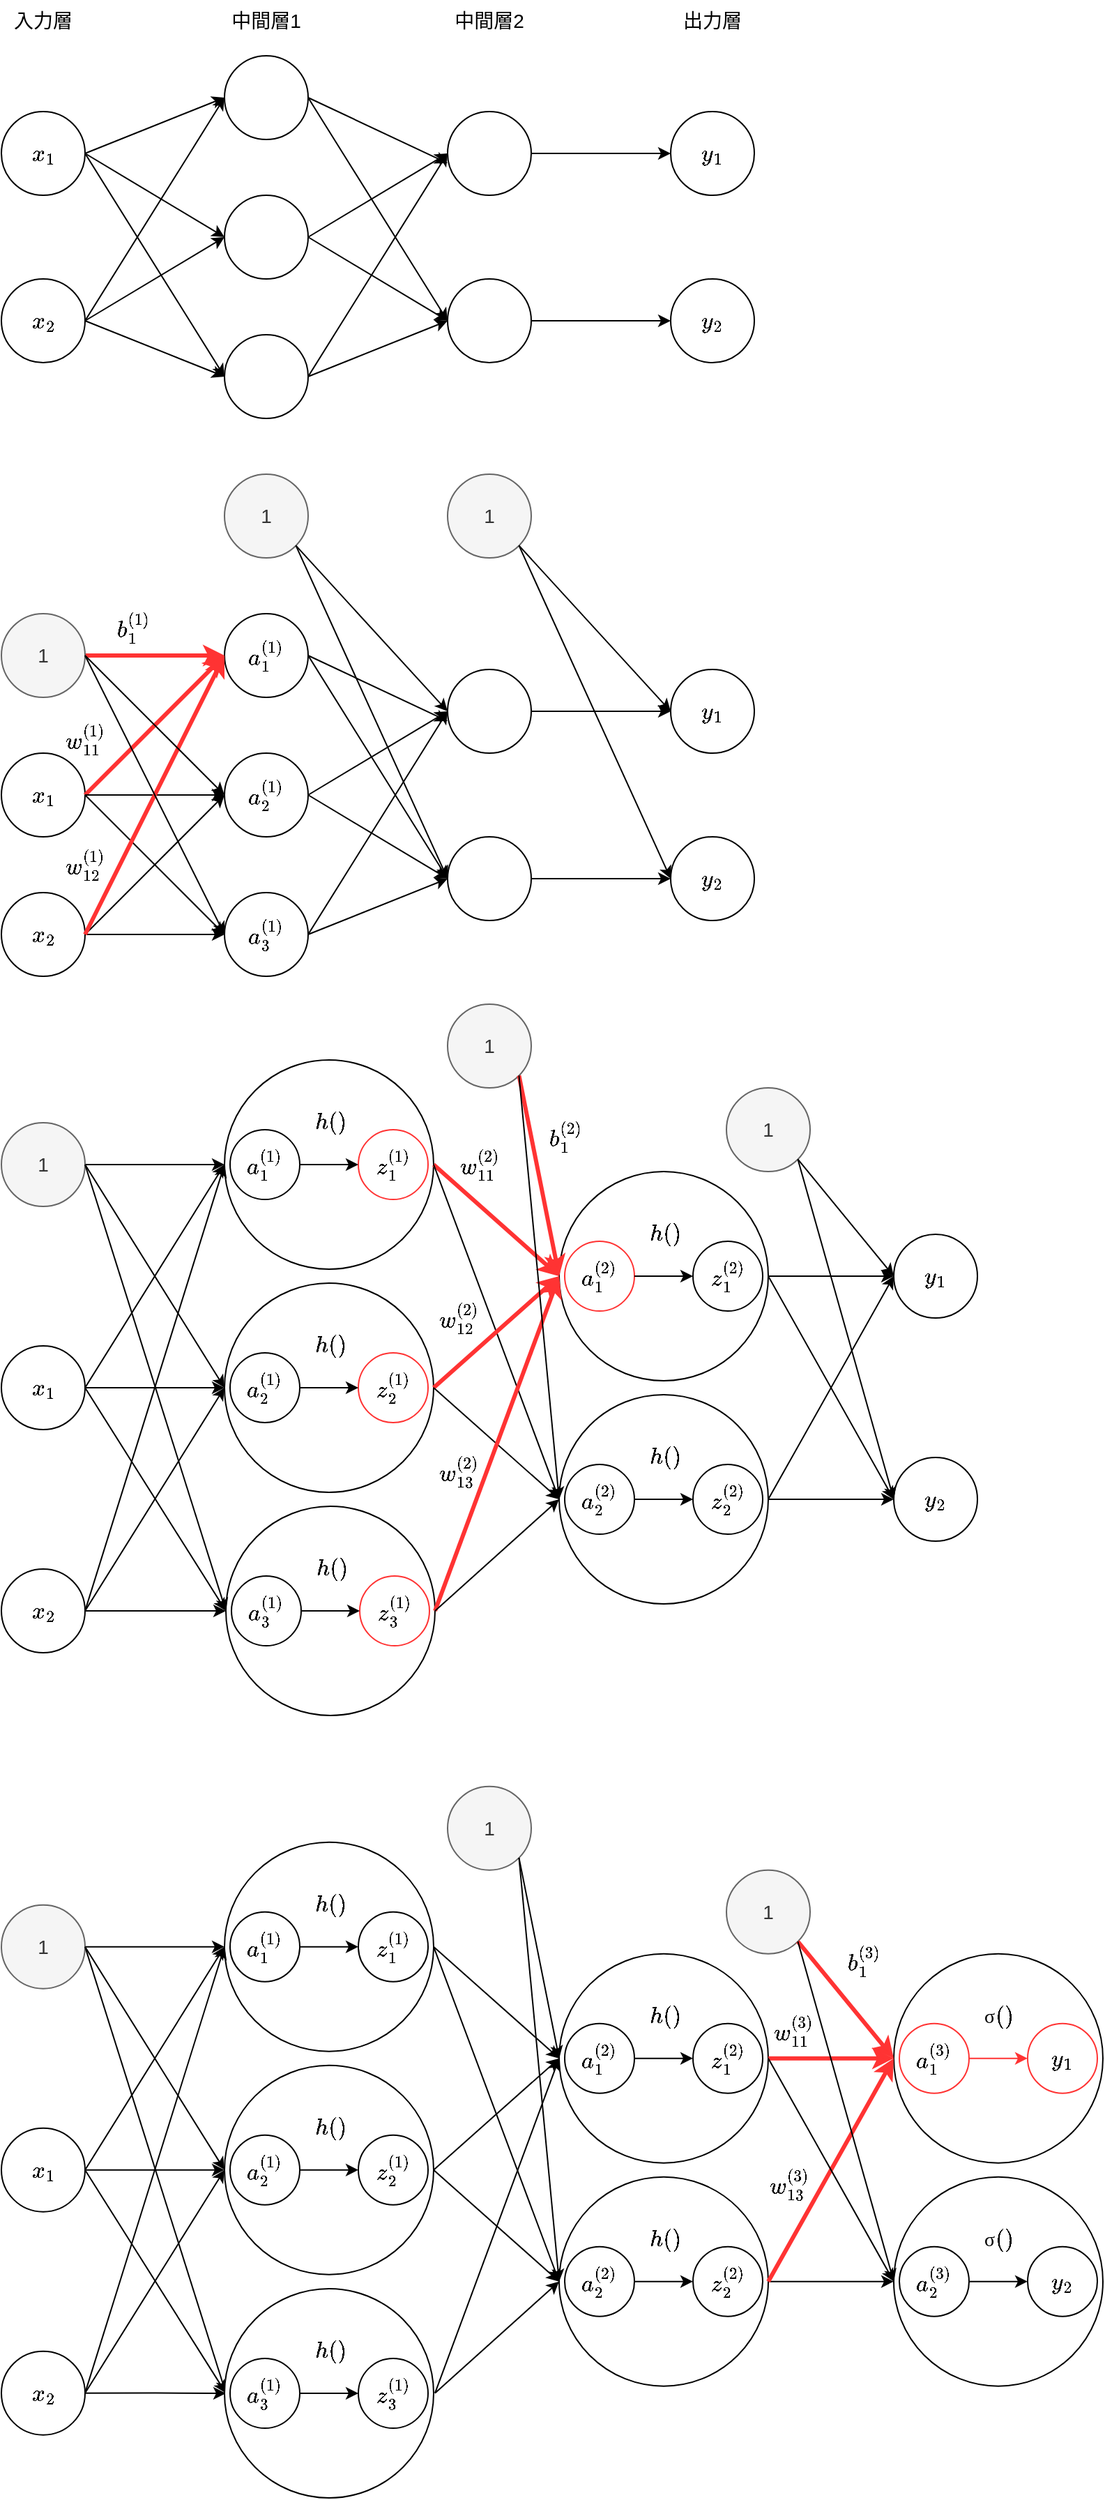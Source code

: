 <mxfile version="11.3.0" type="device" pages="1"><diagram id="qbLqMQYw65ycDxyGCVE3" name="ページ1"><mxGraphModel dx="1118" dy="669" grid="1" gridSize="10" guides="1" tooltips="1" connect="1" arrows="1" fold="1" page="1" pageScale="1" pageWidth="827" pageHeight="1169" math="1" shadow="0"><root><mxCell id="0"/><mxCell id="1" parent="0"/><mxCell id="7dfQ7ddmre_isDgvShZw-1" value="`x_1`" style="ellipse;whiteSpace=wrap;html=1;aspect=fixed;fontSize=14;" vertex="1" parent="1"><mxGeometry x="40" y="120" width="60" height="60" as="geometry"/></mxCell><mxCell id="7dfQ7ddmre_isDgvShZw-2" value="`x_2`" style="ellipse;whiteSpace=wrap;html=1;aspect=fixed;fontSize=14;" vertex="1" parent="1"><mxGeometry x="40" y="240" width="60" height="60" as="geometry"/></mxCell><mxCell id="7dfQ7ddmre_isDgvShZw-3" value="" style="ellipse;whiteSpace=wrap;html=1;aspect=fixed;fontSize=14;" vertex="1" parent="1"><mxGeometry x="200" y="80" width="60" height="60" as="geometry"/></mxCell><mxCell id="7dfQ7ddmre_isDgvShZw-4" value="" style="ellipse;whiteSpace=wrap;html=1;aspect=fixed;fontSize=14;" vertex="1" parent="1"><mxGeometry x="200" y="180" width="60" height="60" as="geometry"/></mxCell><mxCell id="7dfQ7ddmre_isDgvShZw-5" value="" style="ellipse;whiteSpace=wrap;html=1;aspect=fixed;fontSize=14;" vertex="1" parent="1"><mxGeometry x="200" y="280" width="60" height="60" as="geometry"/></mxCell><mxCell id="7dfQ7ddmre_isDgvShZw-24" style="edgeStyle=orthogonalEdgeStyle;rounded=0;orthogonalLoop=1;jettySize=auto;html=1;entryX=0;entryY=0.5;entryDx=0;entryDy=0;fontSize=14;" edge="1" parent="1" source="7dfQ7ddmre_isDgvShZw-6" target="7dfQ7ddmre_isDgvShZw-8"><mxGeometry relative="1" as="geometry"/></mxCell><mxCell id="7dfQ7ddmre_isDgvShZw-6" value="" style="ellipse;whiteSpace=wrap;html=1;aspect=fixed;fontSize=14;" vertex="1" parent="1"><mxGeometry x="360" y="120" width="60" height="60" as="geometry"/></mxCell><mxCell id="7dfQ7ddmre_isDgvShZw-25" style="edgeStyle=orthogonalEdgeStyle;rounded=0;orthogonalLoop=1;jettySize=auto;html=1;entryX=0;entryY=0.5;entryDx=0;entryDy=0;fontSize=14;" edge="1" parent="1" source="7dfQ7ddmre_isDgvShZw-7" target="7dfQ7ddmre_isDgvShZw-9"><mxGeometry relative="1" as="geometry"/></mxCell><mxCell id="7dfQ7ddmre_isDgvShZw-7" value="" style="ellipse;whiteSpace=wrap;html=1;aspect=fixed;fontSize=14;" vertex="1" parent="1"><mxGeometry x="360" y="240" width="60" height="60" as="geometry"/></mxCell><mxCell id="7dfQ7ddmre_isDgvShZw-8" value="`y_1`" style="ellipse;whiteSpace=wrap;html=1;aspect=fixed;fontSize=14;" vertex="1" parent="1"><mxGeometry x="520" y="120" width="60" height="60" as="geometry"/></mxCell><mxCell id="7dfQ7ddmre_isDgvShZw-9" value="`y_2`" style="ellipse;whiteSpace=wrap;html=1;aspect=fixed;fontSize=14;" vertex="1" parent="1"><mxGeometry x="520" y="240" width="60" height="60" as="geometry"/></mxCell><mxCell id="7dfQ7ddmre_isDgvShZw-10" value="" style="endArrow=classic;html=1;fontSize=14;exitX=1;exitY=0.5;exitDx=0;exitDy=0;entryX=0;entryY=0.5;entryDx=0;entryDy=0;" edge="1" parent="1" source="7dfQ7ddmre_isDgvShZw-1" target="7dfQ7ddmre_isDgvShZw-3"><mxGeometry width="50" height="50" relative="1" as="geometry"><mxPoint x="110" y="150" as="sourcePoint"/><mxPoint x="160" y="100" as="targetPoint"/></mxGeometry></mxCell><mxCell id="7dfQ7ddmre_isDgvShZw-12" value="" style="endArrow=classic;html=1;fontSize=14;exitX=1;exitY=0.5;exitDx=0;exitDy=0;entryX=0;entryY=0.5;entryDx=0;entryDy=0;" edge="1" parent="1" source="7dfQ7ddmre_isDgvShZw-1" target="7dfQ7ddmre_isDgvShZw-4"><mxGeometry width="50" height="50" relative="1" as="geometry"><mxPoint x="110" y="150" as="sourcePoint"/><mxPoint x="160" y="100" as="targetPoint"/></mxGeometry></mxCell><mxCell id="7dfQ7ddmre_isDgvShZw-14" value="" style="endArrow=classic;html=1;fontSize=14;exitX=1;exitY=0.5;exitDx=0;exitDy=0;entryX=0;entryY=0.5;entryDx=0;entryDy=0;" edge="1" parent="1" source="7dfQ7ddmre_isDgvShZw-1" target="7dfQ7ddmre_isDgvShZw-5"><mxGeometry width="50" height="50" relative="1" as="geometry"><mxPoint x="110" y="150" as="sourcePoint"/><mxPoint x="160" y="100" as="targetPoint"/></mxGeometry></mxCell><mxCell id="7dfQ7ddmre_isDgvShZw-15" value="" style="endArrow=classic;html=1;fontSize=14;exitX=1;exitY=0.5;exitDx=0;exitDy=0;entryX=0;entryY=0.5;entryDx=0;entryDy=0;" edge="1" parent="1" source="7dfQ7ddmre_isDgvShZw-2" target="7dfQ7ddmre_isDgvShZw-5"><mxGeometry width="50" height="50" relative="1" as="geometry"><mxPoint x="100" y="470" as="sourcePoint"/><mxPoint x="150" y="420" as="targetPoint"/></mxGeometry></mxCell><mxCell id="7dfQ7ddmre_isDgvShZw-16" value="" style="endArrow=classic;html=1;fontSize=14;exitX=1;exitY=0.5;exitDx=0;exitDy=0;entryX=0;entryY=0.5;entryDx=0;entryDy=0;" edge="1" parent="1" source="7dfQ7ddmre_isDgvShZw-2" target="7dfQ7ddmre_isDgvShZw-4"><mxGeometry width="50" height="50" relative="1" as="geometry"><mxPoint x="100" y="470" as="sourcePoint"/><mxPoint x="150" y="420" as="targetPoint"/></mxGeometry></mxCell><mxCell id="7dfQ7ddmre_isDgvShZw-17" value="" style="endArrow=classic;html=1;fontSize=14;exitX=1;exitY=0.5;exitDx=0;exitDy=0;entryX=0;entryY=0.5;entryDx=0;entryDy=0;" edge="1" parent="1" source="7dfQ7ddmre_isDgvShZw-2" target="7dfQ7ddmre_isDgvShZw-3"><mxGeometry width="50" height="50" relative="1" as="geometry"><mxPoint x="100" y="470" as="sourcePoint"/><mxPoint x="150" y="420" as="targetPoint"/></mxGeometry></mxCell><mxCell id="7dfQ7ddmre_isDgvShZw-18" value="" style="endArrow=classic;html=1;fontSize=14;entryX=0;entryY=0.5;entryDx=0;entryDy=0;exitX=1;exitY=0.5;exitDx=0;exitDy=0;" edge="1" parent="1" source="7dfQ7ddmre_isDgvShZw-5" target="7dfQ7ddmre_isDgvShZw-7"><mxGeometry width="50" height="50" relative="1" as="geometry"><mxPoint x="290" y="490" as="sourcePoint"/><mxPoint x="340" y="440" as="targetPoint"/></mxGeometry></mxCell><mxCell id="7dfQ7ddmre_isDgvShZw-19" value="" style="endArrow=classic;html=1;fontSize=14;entryX=0;entryY=0.5;entryDx=0;entryDy=0;exitX=1;exitY=0.5;exitDx=0;exitDy=0;" edge="1" parent="1" source="7dfQ7ddmre_isDgvShZw-5" target="7dfQ7ddmre_isDgvShZw-6"><mxGeometry width="50" height="50" relative="1" as="geometry"><mxPoint x="290" y="490" as="sourcePoint"/><mxPoint x="340" y="440" as="targetPoint"/></mxGeometry></mxCell><mxCell id="7dfQ7ddmre_isDgvShZw-20" value="" style="endArrow=classic;html=1;fontSize=14;exitX=1;exitY=0.5;exitDx=0;exitDy=0;entryX=0;entryY=0.5;entryDx=0;entryDy=0;" edge="1" parent="1" source="7dfQ7ddmre_isDgvShZw-4" target="7dfQ7ddmre_isDgvShZw-7"><mxGeometry width="50" height="50" relative="1" as="geometry"><mxPoint x="220" y="470" as="sourcePoint"/><mxPoint x="270" y="420" as="targetPoint"/></mxGeometry></mxCell><mxCell id="7dfQ7ddmre_isDgvShZw-21" value="" style="endArrow=classic;html=1;fontSize=14;exitX=1;exitY=0.5;exitDx=0;exitDy=0;entryX=0;entryY=0.5;entryDx=0;entryDy=0;" edge="1" parent="1" source="7dfQ7ddmre_isDgvShZw-4" target="7dfQ7ddmre_isDgvShZw-6"><mxGeometry width="50" height="50" relative="1" as="geometry"><mxPoint x="220" y="470" as="sourcePoint"/><mxPoint x="270" y="420" as="targetPoint"/></mxGeometry></mxCell><mxCell id="7dfQ7ddmre_isDgvShZw-22" value="" style="endArrow=classic;html=1;fontSize=14;exitX=1;exitY=0.5;exitDx=0;exitDy=0;entryX=0;entryY=0.617;entryDx=0;entryDy=0;entryPerimeter=0;" edge="1" parent="1" source="7dfQ7ddmre_isDgvShZw-3" target="7dfQ7ddmre_isDgvShZw-6"><mxGeometry width="50" height="50" relative="1" as="geometry"><mxPoint x="330" y="410" as="sourcePoint"/><mxPoint x="380" y="360" as="targetPoint"/></mxGeometry></mxCell><mxCell id="7dfQ7ddmre_isDgvShZw-23" value="" style="endArrow=classic;html=1;fontSize=14;exitX=1;exitY=0.5;exitDx=0;exitDy=0;entryX=0;entryY=0.5;entryDx=0;entryDy=0;" edge="1" parent="1" source="7dfQ7ddmre_isDgvShZw-3" target="7dfQ7ddmre_isDgvShZw-7"><mxGeometry width="50" height="50" relative="1" as="geometry"><mxPoint x="330" y="410" as="sourcePoint"/><mxPoint x="380" y="360" as="targetPoint"/></mxGeometry></mxCell><mxCell id="7dfQ7ddmre_isDgvShZw-26" value="入力層" style="text;html=1;strokeColor=none;fillColor=none;align=center;verticalAlign=middle;whiteSpace=wrap;rounded=0;fontSize=14;" vertex="1" parent="1"><mxGeometry x="40" y="40" width="60" height="30" as="geometry"/></mxCell><mxCell id="7dfQ7ddmre_isDgvShZw-27" value="中間層1" style="text;html=1;strokeColor=none;fillColor=none;align=center;verticalAlign=middle;whiteSpace=wrap;rounded=0;fontSize=14;" vertex="1" parent="1"><mxGeometry x="200" y="40" width="60" height="30" as="geometry"/></mxCell><mxCell id="7dfQ7ddmre_isDgvShZw-28" value="中間層2" style="text;html=1;strokeColor=none;fillColor=none;align=center;verticalAlign=middle;whiteSpace=wrap;rounded=0;fontSize=14;" vertex="1" parent="1"><mxGeometry x="360" y="40" width="60" height="30" as="geometry"/></mxCell><mxCell id="7dfQ7ddmre_isDgvShZw-29" value="出力層" style="text;html=1;strokeColor=none;fillColor=none;align=center;verticalAlign=middle;whiteSpace=wrap;rounded=0;fontSize=14;" vertex="1" parent="1"><mxGeometry x="520" y="40" width="60" height="30" as="geometry"/></mxCell><mxCell id="7dfQ7ddmre_isDgvShZw-30" value="`x_1`" style="ellipse;whiteSpace=wrap;html=1;aspect=fixed;fontSize=14;" vertex="1" parent="1"><mxGeometry x="40" y="580" width="60" height="60" as="geometry"/></mxCell><mxCell id="7dfQ7ddmre_isDgvShZw-31" value="`x_2`" style="ellipse;whiteSpace=wrap;html=1;aspect=fixed;fontSize=14;" vertex="1" parent="1"><mxGeometry x="40" y="680" width="60" height="60" as="geometry"/></mxCell><mxCell id="7dfQ7ddmre_isDgvShZw-32" value="`a_1^{(1)}`" style="ellipse;whiteSpace=wrap;html=1;aspect=fixed;fontSize=14;" vertex="1" parent="1"><mxGeometry x="200" y="480" width="60" height="60" as="geometry"/></mxCell><mxCell id="7dfQ7ddmre_isDgvShZw-33" value="&lt;span style=&quot;white-space: normal&quot;&gt;`a_2^{(1)}`&lt;/span&gt;" style="ellipse;whiteSpace=wrap;html=1;aspect=fixed;fontSize=14;" vertex="1" parent="1"><mxGeometry x="200" y="580" width="60" height="60" as="geometry"/></mxCell><mxCell id="7dfQ7ddmre_isDgvShZw-34" value="&lt;span style=&quot;white-space: normal&quot;&gt;`a_3^{(1)}`&lt;/span&gt;" style="ellipse;whiteSpace=wrap;html=1;aspect=fixed;fontSize=14;" vertex="1" parent="1"><mxGeometry x="200" y="680" width="60" height="60" as="geometry"/></mxCell><mxCell id="7dfQ7ddmre_isDgvShZw-35" style="edgeStyle=orthogonalEdgeStyle;rounded=0;orthogonalLoop=1;jettySize=auto;html=1;entryX=0;entryY=0.5;entryDx=0;entryDy=0;fontSize=14;" edge="1" source="7dfQ7ddmre_isDgvShZw-36" target="7dfQ7ddmre_isDgvShZw-39" parent="1"><mxGeometry relative="1" as="geometry"/></mxCell><mxCell id="7dfQ7ddmre_isDgvShZw-36" value="" style="ellipse;whiteSpace=wrap;html=1;aspect=fixed;fontSize=14;" vertex="1" parent="1"><mxGeometry x="360" y="520" width="60" height="60" as="geometry"/></mxCell><mxCell id="7dfQ7ddmre_isDgvShZw-37" style="edgeStyle=orthogonalEdgeStyle;rounded=0;orthogonalLoop=1;jettySize=auto;html=1;entryX=0;entryY=0.5;entryDx=0;entryDy=0;fontSize=14;" edge="1" source="7dfQ7ddmre_isDgvShZw-38" target="7dfQ7ddmre_isDgvShZw-40" parent="1"><mxGeometry relative="1" as="geometry"/></mxCell><mxCell id="7dfQ7ddmre_isDgvShZw-38" value="" style="ellipse;whiteSpace=wrap;html=1;aspect=fixed;fontSize=14;" vertex="1" parent="1"><mxGeometry x="360" y="640" width="60" height="60" as="geometry"/></mxCell><mxCell id="7dfQ7ddmre_isDgvShZw-39" value="`y_1`" style="ellipse;whiteSpace=wrap;html=1;aspect=fixed;fontSize=14;" vertex="1" parent="1"><mxGeometry x="520" y="520" width="60" height="60" as="geometry"/></mxCell><mxCell id="7dfQ7ddmre_isDgvShZw-40" value="`y_2`" style="ellipse;whiteSpace=wrap;html=1;aspect=fixed;fontSize=14;" vertex="1" parent="1"><mxGeometry x="520" y="640" width="60" height="60" as="geometry"/></mxCell><mxCell id="7dfQ7ddmre_isDgvShZw-41" value="" style="endArrow=classic;html=1;fontSize=14;exitX=1;exitY=0.5;exitDx=0;exitDy=0;entryX=0;entryY=0.5;entryDx=0;entryDy=0;fillColor=#f8cecc;strokeColor=#FF3333;strokeWidth=3;" edge="1" source="7dfQ7ddmre_isDgvShZw-30" target="7dfQ7ddmre_isDgvShZw-32" parent="1"><mxGeometry width="50" height="50" relative="1" as="geometry"><mxPoint x="110" y="550" as="sourcePoint"/><mxPoint x="160" y="500" as="targetPoint"/></mxGeometry></mxCell><mxCell id="7dfQ7ddmre_isDgvShZw-42" value="" style="endArrow=classic;html=1;fontSize=14;exitX=1;exitY=0.5;exitDx=0;exitDy=0;entryX=0;entryY=0.5;entryDx=0;entryDy=0;" edge="1" source="7dfQ7ddmre_isDgvShZw-30" target="7dfQ7ddmre_isDgvShZw-33" parent="1"><mxGeometry width="50" height="50" relative="1" as="geometry"><mxPoint x="110" y="550" as="sourcePoint"/><mxPoint x="160" y="500" as="targetPoint"/></mxGeometry></mxCell><mxCell id="7dfQ7ddmre_isDgvShZw-43" value="" style="endArrow=classic;html=1;fontSize=14;exitX=1;exitY=0.5;exitDx=0;exitDy=0;entryX=0;entryY=0.5;entryDx=0;entryDy=0;" edge="1" source="7dfQ7ddmre_isDgvShZw-30" target="7dfQ7ddmre_isDgvShZw-34" parent="1"><mxGeometry width="50" height="50" relative="1" as="geometry"><mxPoint x="110" y="550" as="sourcePoint"/><mxPoint x="160" y="500" as="targetPoint"/></mxGeometry></mxCell><mxCell id="7dfQ7ddmre_isDgvShZw-44" value="" style="endArrow=classic;html=1;fontSize=14;exitX=1;exitY=0.5;exitDx=0;exitDy=0;entryX=0;entryY=0.5;entryDx=0;entryDy=0;" edge="1" source="7dfQ7ddmre_isDgvShZw-31" target="7dfQ7ddmre_isDgvShZw-34" parent="1"><mxGeometry width="50" height="50" relative="1" as="geometry"><mxPoint x="100" y="870" as="sourcePoint"/><mxPoint x="150" y="820" as="targetPoint"/></mxGeometry></mxCell><mxCell id="7dfQ7ddmre_isDgvShZw-45" value="" style="endArrow=classic;html=1;fontSize=14;exitX=1;exitY=0.5;exitDx=0;exitDy=0;entryX=0;entryY=0.5;entryDx=0;entryDy=0;" edge="1" source="7dfQ7ddmre_isDgvShZw-31" target="7dfQ7ddmre_isDgvShZw-33" parent="1"><mxGeometry width="50" height="50" relative="1" as="geometry"><mxPoint x="100" y="870" as="sourcePoint"/><mxPoint x="150" y="820" as="targetPoint"/></mxGeometry></mxCell><mxCell id="7dfQ7ddmre_isDgvShZw-46" value="" style="endArrow=classic;html=1;fontSize=14;exitX=1;exitY=0.5;exitDx=0;exitDy=0;entryX=0;entryY=0.5;entryDx=0;entryDy=0;fillColor=#f8cecc;strokeColor=#FF3333;strokeWidth=3;" edge="1" source="7dfQ7ddmre_isDgvShZw-31" target="7dfQ7ddmre_isDgvShZw-32" parent="1"><mxGeometry width="50" height="50" relative="1" as="geometry"><mxPoint x="100" y="870" as="sourcePoint"/><mxPoint x="150" y="820" as="targetPoint"/></mxGeometry></mxCell><mxCell id="7dfQ7ddmre_isDgvShZw-47" value="" style="endArrow=classic;html=1;fontSize=14;entryX=0;entryY=0.5;entryDx=0;entryDy=0;exitX=1;exitY=0.5;exitDx=0;exitDy=0;" edge="1" source="7dfQ7ddmre_isDgvShZw-34" target="7dfQ7ddmre_isDgvShZw-38" parent="1"><mxGeometry width="50" height="50" relative="1" as="geometry"><mxPoint x="290" y="890" as="sourcePoint"/><mxPoint x="340" y="840" as="targetPoint"/></mxGeometry></mxCell><mxCell id="7dfQ7ddmre_isDgvShZw-48" value="" style="endArrow=classic;html=1;fontSize=14;entryX=0;entryY=0.5;entryDx=0;entryDy=0;exitX=1;exitY=0.5;exitDx=0;exitDy=0;" edge="1" source="7dfQ7ddmre_isDgvShZw-34" target="7dfQ7ddmre_isDgvShZw-36" parent="1"><mxGeometry width="50" height="50" relative="1" as="geometry"><mxPoint x="290" y="890" as="sourcePoint"/><mxPoint x="340" y="840" as="targetPoint"/></mxGeometry></mxCell><mxCell id="7dfQ7ddmre_isDgvShZw-49" value="" style="endArrow=classic;html=1;fontSize=14;exitX=1;exitY=0.5;exitDx=0;exitDy=0;entryX=0;entryY=0.5;entryDx=0;entryDy=0;" edge="1" source="7dfQ7ddmre_isDgvShZw-33" target="7dfQ7ddmre_isDgvShZw-38" parent="1"><mxGeometry width="50" height="50" relative="1" as="geometry"><mxPoint x="220" y="870" as="sourcePoint"/><mxPoint x="270" y="820" as="targetPoint"/></mxGeometry></mxCell><mxCell id="7dfQ7ddmre_isDgvShZw-50" value="" style="endArrow=classic;html=1;fontSize=14;exitX=1;exitY=0.5;exitDx=0;exitDy=0;entryX=0;entryY=0.5;entryDx=0;entryDy=0;" edge="1" source="7dfQ7ddmre_isDgvShZw-33" target="7dfQ7ddmre_isDgvShZw-36" parent="1"><mxGeometry width="50" height="50" relative="1" as="geometry"><mxPoint x="220" y="870" as="sourcePoint"/><mxPoint x="270" y="820" as="targetPoint"/></mxGeometry></mxCell><mxCell id="7dfQ7ddmre_isDgvShZw-51" value="" style="endArrow=classic;html=1;fontSize=14;exitX=1;exitY=0.5;exitDx=0;exitDy=0;entryX=0;entryY=0.617;entryDx=0;entryDy=0;entryPerimeter=0;" edge="1" source="7dfQ7ddmre_isDgvShZw-32" target="7dfQ7ddmre_isDgvShZw-36" parent="1"><mxGeometry width="50" height="50" relative="1" as="geometry"><mxPoint x="330" y="810" as="sourcePoint"/><mxPoint x="380" y="760" as="targetPoint"/></mxGeometry></mxCell><mxCell id="7dfQ7ddmre_isDgvShZw-52" value="" style="endArrow=classic;html=1;fontSize=14;exitX=1;exitY=0.5;exitDx=0;exitDy=0;entryX=0;entryY=0.5;entryDx=0;entryDy=0;" edge="1" source="7dfQ7ddmre_isDgvShZw-32" target="7dfQ7ddmre_isDgvShZw-38" parent="1"><mxGeometry width="50" height="50" relative="1" as="geometry"><mxPoint x="330" y="810" as="sourcePoint"/><mxPoint x="380" y="760" as="targetPoint"/></mxGeometry></mxCell><mxCell id="7dfQ7ddmre_isDgvShZw-56" style="edgeStyle=orthogonalEdgeStyle;rounded=0;orthogonalLoop=1;jettySize=auto;html=1;entryX=0;entryY=0.5;entryDx=0;entryDy=0;fontSize=14;fillColor=#f8cecc;strokeColor=#FF3333;strokeWidth=3;" edge="1" parent="1" source="7dfQ7ddmre_isDgvShZw-54" target="7dfQ7ddmre_isDgvShZw-32"><mxGeometry relative="1" as="geometry"/></mxCell><mxCell id="7dfQ7ddmre_isDgvShZw-54" value="1" style="ellipse;whiteSpace=wrap;html=1;aspect=fixed;fontSize=14;fillColor=#f5f5f5;strokeColor=#666666;fontColor=#333333;" vertex="1" parent="1"><mxGeometry x="40" y="480" width="60" height="60" as="geometry"/></mxCell><mxCell id="7dfQ7ddmre_isDgvShZw-57" value="`b_{1}^{(1)}`" style="text;html=1;strokeColor=none;fillColor=none;align=center;verticalAlign=middle;whiteSpace=wrap;rounded=0;fontSize=14;" vertex="1" parent="1"><mxGeometry x="110" y="470" width="50" height="40" as="geometry"/></mxCell><mxCell id="7dfQ7ddmre_isDgvShZw-60" value="" style="endArrow=classic;html=1;strokeWidth=1;fontSize=14;exitX=1;exitY=0.5;exitDx=0;exitDy=0;entryX=0;entryY=0.5;entryDx=0;entryDy=0;" edge="1" parent="1" source="7dfQ7ddmre_isDgvShZw-54" target="7dfQ7ddmre_isDgvShZw-33"><mxGeometry width="50" height="50" relative="1" as="geometry"><mxPoint x="370" y="480" as="sourcePoint"/><mxPoint x="420" y="430" as="targetPoint"/></mxGeometry></mxCell><mxCell id="7dfQ7ddmre_isDgvShZw-61" value="" style="endArrow=classic;html=1;strokeWidth=1;fontSize=14;exitX=1;exitY=0.5;exitDx=0;exitDy=0;entryX=0;entryY=0.5;entryDx=0;entryDy=0;" edge="1" parent="1" source="7dfQ7ddmre_isDgvShZw-54" target="7dfQ7ddmre_isDgvShZw-34"><mxGeometry width="50" height="50" relative="1" as="geometry"><mxPoint x="370" y="480" as="sourcePoint"/><mxPoint x="420" y="430" as="targetPoint"/></mxGeometry></mxCell><mxCell id="7dfQ7ddmre_isDgvShZw-53" value="`w_{1 1}^{(1)}`" style="text;html=1;strokeColor=none;fillColor=none;align=center;verticalAlign=middle;whiteSpace=wrap;rounded=0;fontSize=14;" vertex="1" parent="1"><mxGeometry x="75" y="550" width="50" height="40" as="geometry"/></mxCell><mxCell id="7dfQ7ddmre_isDgvShZw-65" value="`w_{1 2}^{(1)}`" style="text;html=1;strokeColor=none;fillColor=none;align=center;verticalAlign=middle;whiteSpace=wrap;rounded=0;fontSize=14;" vertex="1" parent="1"><mxGeometry x="75" y="640" width="50" height="40" as="geometry"/></mxCell><mxCell id="7dfQ7ddmre_isDgvShZw-66" value="1" style="ellipse;whiteSpace=wrap;html=1;aspect=fixed;fontSize=14;fillColor=#f5f5f5;strokeColor=#666666;fontColor=#333333;" vertex="1" parent="1"><mxGeometry x="200" y="380" width="60" height="60" as="geometry"/></mxCell><mxCell id="7dfQ7ddmre_isDgvShZw-67" value="1" style="ellipse;whiteSpace=wrap;html=1;aspect=fixed;fontSize=14;fillColor=#f5f5f5;strokeColor=#666666;fontColor=#333333;" vertex="1" parent="1"><mxGeometry x="360" y="380" width="60" height="60" as="geometry"/></mxCell><mxCell id="7dfQ7ddmre_isDgvShZw-68" value="" style="endArrow=classic;html=1;strokeWidth=1;fontSize=14;exitX=1;exitY=1;exitDx=0;exitDy=0;entryX=0;entryY=0.5;entryDx=0;entryDy=0;" edge="1" parent="1" source="7dfQ7ddmre_isDgvShZw-66" target="7dfQ7ddmre_isDgvShZw-36"><mxGeometry width="50" height="50" relative="1" as="geometry"><mxPoint x="280" y="470" as="sourcePoint"/><mxPoint x="330" y="420" as="targetPoint"/></mxGeometry></mxCell><mxCell id="7dfQ7ddmre_isDgvShZw-69" value="" style="endArrow=classic;html=1;strokeWidth=1;fontSize=14;exitX=1;exitY=1;exitDx=0;exitDy=0;entryX=0;entryY=0.5;entryDx=0;entryDy=0;" edge="1" parent="1" source="7dfQ7ddmre_isDgvShZw-66" target="7dfQ7ddmre_isDgvShZw-38"><mxGeometry width="50" height="50" relative="1" as="geometry"><mxPoint x="280" y="470" as="sourcePoint"/><mxPoint x="330" y="420" as="targetPoint"/></mxGeometry></mxCell><mxCell id="7dfQ7ddmre_isDgvShZw-70" value="" style="endArrow=classic;html=1;strokeWidth=1;fontSize=14;exitX=1;exitY=1;exitDx=0;exitDy=0;entryX=0;entryY=0.5;entryDx=0;entryDy=0;" edge="1" parent="1" source="7dfQ7ddmre_isDgvShZw-67" target="7dfQ7ddmre_isDgvShZw-39"><mxGeometry width="50" height="50" relative="1" as="geometry"><mxPoint x="440" y="490" as="sourcePoint"/><mxPoint x="490" y="440" as="targetPoint"/></mxGeometry></mxCell><mxCell id="7dfQ7ddmre_isDgvShZw-71" value="" style="endArrow=classic;html=1;strokeWidth=1;fontSize=14;exitX=1;exitY=1;exitDx=0;exitDy=0;entryX=0;entryY=0.5;entryDx=0;entryDy=0;" edge="1" parent="1" source="7dfQ7ddmre_isDgvShZw-67" target="7dfQ7ddmre_isDgvShZw-40"><mxGeometry width="50" height="50" relative="1" as="geometry"><mxPoint x="440" y="490" as="sourcePoint"/><mxPoint x="490" y="440" as="targetPoint"/></mxGeometry></mxCell><mxCell id="7dfQ7ddmre_isDgvShZw-72" value="`x_1`" style="ellipse;whiteSpace=wrap;html=1;aspect=fixed;fontSize=14;" vertex="1" parent="1"><mxGeometry x="40" y="1005" width="60" height="60" as="geometry"/></mxCell><mxCell id="7dfQ7ddmre_isDgvShZw-73" value="`x_2`" style="ellipse;whiteSpace=wrap;html=1;aspect=fixed;fontSize=14;" vertex="1" parent="1"><mxGeometry x="40" y="1165" width="60" height="60" as="geometry"/></mxCell><mxCell id="7dfQ7ddmre_isDgvShZw-81" value="`y_1`" style="ellipse;whiteSpace=wrap;html=1;aspect=fixed;fontSize=14;" vertex="1" parent="1"><mxGeometry x="680" y="925" width="60" height="60" as="geometry"/></mxCell><mxCell id="7dfQ7ddmre_isDgvShZw-82" value="`y_2`" style="ellipse;whiteSpace=wrap;html=1;aspect=fixed;fontSize=14;" vertex="1" parent="1"><mxGeometry x="680" y="1085" width="60" height="60" as="geometry"/></mxCell><mxCell id="7dfQ7ddmre_isDgvShZw-95" style="edgeStyle=orthogonalEdgeStyle;rounded=0;orthogonalLoop=1;jettySize=auto;html=1;entryX=0;entryY=0.5;entryDx=0;entryDy=0;fontSize=14;fillColor=#f8cecc;strokeColor=#000000;strokeWidth=1;" edge="1" source="7dfQ7ddmre_isDgvShZw-96" target="7dfQ7ddmre_isDgvShZw-74" parent="1"><mxGeometry relative="1" as="geometry"/></mxCell><mxCell id="7dfQ7ddmre_isDgvShZw-96" value="1" style="ellipse;whiteSpace=wrap;html=1;aspect=fixed;fontSize=14;fillColor=#f5f5f5;strokeColor=#666666;fontColor=#333333;" vertex="1" parent="1"><mxGeometry x="40" y="845" width="60" height="60" as="geometry"/></mxCell><mxCell id="7dfQ7ddmre_isDgvShZw-102" value="1" style="ellipse;whiteSpace=wrap;html=1;aspect=fixed;fontSize=14;fillColor=#f5f5f5;strokeColor=#666666;fontColor=#333333;" vertex="1" parent="1"><mxGeometry x="360" y="760" width="60" height="60" as="geometry"/></mxCell><mxCell id="7dfQ7ddmre_isDgvShZw-103" value="1" style="ellipse;whiteSpace=wrap;html=1;aspect=fixed;fontSize=14;fillColor=#f5f5f5;strokeColor=#666666;fontColor=#333333;" vertex="1" parent="1"><mxGeometry x="560" y="820" width="60" height="60" as="geometry"/></mxCell><mxCell id="7dfQ7ddmre_isDgvShZw-112" value="" style="group" vertex="1" connectable="0" parent="1"><mxGeometry x="200" y="800" width="150" height="150" as="geometry"/></mxCell><mxCell id="7dfQ7ddmre_isDgvShZw-74" value="" style="ellipse;whiteSpace=wrap;html=1;aspect=fixed;fontSize=14;" vertex="1" parent="7dfQ7ddmre_isDgvShZw-112"><mxGeometry width="150" height="150" as="geometry"/></mxCell><mxCell id="7dfQ7ddmre_isDgvShZw-108" value="&lt;span style=&quot;white-space: normal&quot;&gt;`a_1^{(1)}`&lt;/span&gt;" style="ellipse;whiteSpace=wrap;html=1;aspect=fixed;fontSize=14;" vertex="1" parent="7dfQ7ddmre_isDgvShZw-112"><mxGeometry x="4" y="50" width="50" height="50" as="geometry"/></mxCell><mxCell id="7dfQ7ddmre_isDgvShZw-109" value="&lt;span style=&quot;white-space: normal&quot;&gt;`z_1^{(1)}`&lt;/span&gt;" style="ellipse;whiteSpace=wrap;html=1;aspect=fixed;fontSize=14;strokeColor=#FF3333;" vertex="1" parent="7dfQ7ddmre_isDgvShZw-112"><mxGeometry x="96" y="50" width="50" height="50" as="geometry"/></mxCell><mxCell id="7dfQ7ddmre_isDgvShZw-110" style="edgeStyle=orthogonalEdgeStyle;rounded=0;orthogonalLoop=1;jettySize=auto;html=1;exitX=1;exitY=0.5;exitDx=0;exitDy=0;entryX=0;entryY=0.5;entryDx=0;entryDy=0;strokeColor=#000000;strokeWidth=1;fontSize=14;" edge="1" parent="7dfQ7ddmre_isDgvShZw-112" source="7dfQ7ddmre_isDgvShZw-108" target="7dfQ7ddmre_isDgvShZw-109"><mxGeometry relative="1" as="geometry"/></mxCell><mxCell id="7dfQ7ddmre_isDgvShZw-111" value="`h()`" style="text;html=1;strokeColor=none;fillColor=none;align=center;verticalAlign=middle;whiteSpace=wrap;rounded=0;fontSize=14;" vertex="1" parent="7dfQ7ddmre_isDgvShZw-112"><mxGeometry x="56" y="30" width="40" height="30" as="geometry"/></mxCell><mxCell id="7dfQ7ddmre_isDgvShZw-113" value="" style="group" vertex="1" connectable="0" parent="1"><mxGeometry x="200" y="960" width="150" height="150" as="geometry"/></mxCell><mxCell id="7dfQ7ddmre_isDgvShZw-114" value="" style="ellipse;whiteSpace=wrap;html=1;aspect=fixed;fontSize=14;" vertex="1" parent="7dfQ7ddmre_isDgvShZw-113"><mxGeometry width="150" height="150" as="geometry"/></mxCell><mxCell id="7dfQ7ddmre_isDgvShZw-115" value="&lt;span style=&quot;white-space: normal&quot;&gt;`a_2^{(1)}`&lt;/span&gt;" style="ellipse;whiteSpace=wrap;html=1;aspect=fixed;fontSize=14;" vertex="1" parent="7dfQ7ddmre_isDgvShZw-113"><mxGeometry x="4" y="50" width="50" height="50" as="geometry"/></mxCell><mxCell id="7dfQ7ddmre_isDgvShZw-116" value="&lt;span style=&quot;white-space: normal&quot;&gt;`z_2^{(1)}`&lt;/span&gt;" style="ellipse;whiteSpace=wrap;html=1;aspect=fixed;fontSize=14;strokeColor=#FF3333;" vertex="1" parent="7dfQ7ddmre_isDgvShZw-113"><mxGeometry x="96" y="50" width="50" height="50" as="geometry"/></mxCell><mxCell id="7dfQ7ddmre_isDgvShZw-117" style="edgeStyle=orthogonalEdgeStyle;rounded=0;orthogonalLoop=1;jettySize=auto;html=1;exitX=1;exitY=0.5;exitDx=0;exitDy=0;entryX=0;entryY=0.5;entryDx=0;entryDy=0;strokeColor=#000000;strokeWidth=1;fontSize=14;" edge="1" parent="7dfQ7ddmre_isDgvShZw-113" source="7dfQ7ddmre_isDgvShZw-115" target="7dfQ7ddmre_isDgvShZw-116"><mxGeometry relative="1" as="geometry"/></mxCell><mxCell id="7dfQ7ddmre_isDgvShZw-118" value="`h()`" style="text;html=1;strokeColor=none;fillColor=none;align=center;verticalAlign=middle;whiteSpace=wrap;rounded=0;fontSize=14;" vertex="1" parent="7dfQ7ddmre_isDgvShZw-113"><mxGeometry x="56" y="30" width="40" height="30" as="geometry"/></mxCell><mxCell id="7dfQ7ddmre_isDgvShZw-119" value="" style="group" vertex="1" connectable="0" parent="1"><mxGeometry x="201" y="1120" width="150" height="150" as="geometry"/></mxCell><mxCell id="7dfQ7ddmre_isDgvShZw-120" value="" style="ellipse;whiteSpace=wrap;html=1;aspect=fixed;fontSize=14;" vertex="1" parent="7dfQ7ddmre_isDgvShZw-119"><mxGeometry width="150" height="150" as="geometry"/></mxCell><mxCell id="7dfQ7ddmre_isDgvShZw-121" value="&lt;span style=&quot;white-space: normal&quot;&gt;`a_3^{(1)}`&lt;/span&gt;" style="ellipse;whiteSpace=wrap;html=1;aspect=fixed;fontSize=14;" vertex="1" parent="7dfQ7ddmre_isDgvShZw-119"><mxGeometry x="4" y="50" width="50" height="50" as="geometry"/></mxCell><mxCell id="7dfQ7ddmre_isDgvShZw-122" value="&lt;span style=&quot;white-space: normal&quot;&gt;`z_3^{(1)}`&lt;/span&gt;" style="ellipse;whiteSpace=wrap;html=1;aspect=fixed;fontSize=14;strokeColor=#FF3333;" vertex="1" parent="7dfQ7ddmre_isDgvShZw-119"><mxGeometry x="96" y="50" width="50" height="50" as="geometry"/></mxCell><mxCell id="7dfQ7ddmre_isDgvShZw-123" style="edgeStyle=orthogonalEdgeStyle;rounded=0;orthogonalLoop=1;jettySize=auto;html=1;exitX=1;exitY=0.5;exitDx=0;exitDy=0;entryX=0;entryY=0.5;entryDx=0;entryDy=0;strokeColor=#000000;strokeWidth=1;fontSize=14;" edge="1" parent="7dfQ7ddmre_isDgvShZw-119" source="7dfQ7ddmre_isDgvShZw-121" target="7dfQ7ddmre_isDgvShZw-122"><mxGeometry relative="1" as="geometry"/></mxCell><mxCell id="7dfQ7ddmre_isDgvShZw-124" value="`h()`" style="text;html=1;strokeColor=none;fillColor=none;align=center;verticalAlign=middle;whiteSpace=wrap;rounded=0;fontSize=14;" vertex="1" parent="7dfQ7ddmre_isDgvShZw-119"><mxGeometry x="56" y="30" width="40" height="30" as="geometry"/></mxCell><mxCell id="7dfQ7ddmre_isDgvShZw-126" style="edgeStyle=orthogonalEdgeStyle;rounded=0;orthogonalLoop=1;jettySize=auto;html=1;strokeColor=#000000;strokeWidth=1;fontSize=14;exitX=1;exitY=0.5;exitDx=0;exitDy=0;" edge="1" parent="1" source="7dfQ7ddmre_isDgvShZw-72" target="7dfQ7ddmre_isDgvShZw-114"><mxGeometry relative="1" as="geometry"/></mxCell><mxCell id="7dfQ7ddmre_isDgvShZw-127" style="edgeStyle=orthogonalEdgeStyle;rounded=0;orthogonalLoop=1;jettySize=auto;html=1;strokeColor=#000000;strokeWidth=1;fontSize=14;exitX=1;exitY=0.5;exitDx=0;exitDy=0;" edge="1" parent="1" source="7dfQ7ddmre_isDgvShZw-73" target="7dfQ7ddmre_isDgvShZw-120"><mxGeometry relative="1" as="geometry"/></mxCell><mxCell id="7dfQ7ddmre_isDgvShZw-128" value="" style="endArrow=classic;html=1;strokeColor=#000000;strokeWidth=1;fontSize=14;exitX=1;exitY=0.5;exitDx=0;exitDy=0;entryX=0;entryY=0.5;entryDx=0;entryDy=0;" edge="1" parent="1" source="7dfQ7ddmre_isDgvShZw-96" target="7dfQ7ddmre_isDgvShZw-114"><mxGeometry width="50" height="50" relative="1" as="geometry"><mxPoint x="120" y="990" as="sourcePoint"/><mxPoint x="170" y="940" as="targetPoint"/></mxGeometry></mxCell><mxCell id="7dfQ7ddmre_isDgvShZw-129" value="" style="endArrow=classic;html=1;strokeColor=#000000;strokeWidth=1;fontSize=14;exitX=1;exitY=0.5;exitDx=0;exitDy=0;entryX=0;entryY=0.5;entryDx=0;entryDy=0;" edge="1" parent="1" source="7dfQ7ddmre_isDgvShZw-96" target="7dfQ7ddmre_isDgvShZw-120"><mxGeometry width="50" height="50" relative="1" as="geometry"><mxPoint x="120" y="990" as="sourcePoint"/><mxPoint x="170" y="940" as="targetPoint"/></mxGeometry></mxCell><mxCell id="7dfQ7ddmre_isDgvShZw-130" value="" style="endArrow=classic;html=1;strokeColor=#000000;strokeWidth=1;fontSize=14;exitX=1;exitY=0.5;exitDx=0;exitDy=0;entryX=0;entryY=0.5;entryDx=0;entryDy=0;" edge="1" parent="1" source="7dfQ7ddmre_isDgvShZw-72" target="7dfQ7ddmre_isDgvShZw-74"><mxGeometry width="50" height="50" relative="1" as="geometry"><mxPoint x="100" y="1140" as="sourcePoint"/><mxPoint x="150" y="1090" as="targetPoint"/></mxGeometry></mxCell><mxCell id="7dfQ7ddmre_isDgvShZw-137" value="" style="endArrow=classic;html=1;strokeColor=#000000;strokeWidth=1;fontSize=14;exitX=1;exitY=0.5;exitDx=0;exitDy=0;entryX=0;entryY=0.5;entryDx=0;entryDy=0;" edge="1" parent="1" source="7dfQ7ddmre_isDgvShZw-72" target="7dfQ7ddmre_isDgvShZw-120"><mxGeometry width="50" height="50" relative="1" as="geometry"><mxPoint x="100" y="1140" as="sourcePoint"/><mxPoint x="150" y="1090" as="targetPoint"/></mxGeometry></mxCell><mxCell id="7dfQ7ddmre_isDgvShZw-138" value="" style="endArrow=classic;html=1;strokeColor=#000000;strokeWidth=1;fontSize=14;exitX=1;exitY=0.5;exitDx=0;exitDy=0;entryX=0;entryY=0.5;entryDx=0;entryDy=0;" edge="1" parent="1" source="7dfQ7ddmre_isDgvShZw-73" target="7dfQ7ddmre_isDgvShZw-114"><mxGeometry width="50" height="50" relative="1" as="geometry"><mxPoint x="110" y="1180" as="sourcePoint"/><mxPoint x="160" y="1130" as="targetPoint"/></mxGeometry></mxCell><mxCell id="7dfQ7ddmre_isDgvShZw-139" value="" style="endArrow=classic;html=1;strokeColor=#000000;strokeWidth=1;fontSize=14;exitX=1;exitY=0.5;exitDx=0;exitDy=0;entryX=0;entryY=0.5;entryDx=0;entryDy=0;" edge="1" parent="1" source="7dfQ7ddmre_isDgvShZw-73" target="7dfQ7ddmre_isDgvShZw-74"><mxGeometry width="50" height="50" relative="1" as="geometry"><mxPoint x="110" y="1180" as="sourcePoint"/><mxPoint x="160" y="1130" as="targetPoint"/></mxGeometry></mxCell><mxCell id="7dfQ7ddmre_isDgvShZw-140" value="" style="group" vertex="1" connectable="0" parent="1"><mxGeometry x="440" y="880" width="150" height="150" as="geometry"/></mxCell><mxCell id="7dfQ7ddmre_isDgvShZw-141" value="" style="ellipse;whiteSpace=wrap;html=1;aspect=fixed;fontSize=14;" vertex="1" parent="7dfQ7ddmre_isDgvShZw-140"><mxGeometry width="150" height="150" as="geometry"/></mxCell><mxCell id="7dfQ7ddmre_isDgvShZw-142" value="&lt;span style=&quot;white-space: normal&quot;&gt;`a_1^{(2)}`&lt;/span&gt;" style="ellipse;whiteSpace=wrap;html=1;aspect=fixed;fontSize=14;strokeColor=#FF3333;" vertex="1" parent="7dfQ7ddmre_isDgvShZw-140"><mxGeometry x="4" y="50" width="50" height="50" as="geometry"/></mxCell><mxCell id="7dfQ7ddmre_isDgvShZw-143" value="&lt;span style=&quot;white-space: normal&quot;&gt;`z_1^{(2)}`&lt;/span&gt;" style="ellipse;whiteSpace=wrap;html=1;aspect=fixed;fontSize=14;" vertex="1" parent="7dfQ7ddmre_isDgvShZw-140"><mxGeometry x="96" y="50" width="50" height="50" as="geometry"/></mxCell><mxCell id="7dfQ7ddmre_isDgvShZw-144" style="edgeStyle=orthogonalEdgeStyle;rounded=0;orthogonalLoop=1;jettySize=auto;html=1;exitX=1;exitY=0.5;exitDx=0;exitDy=0;entryX=0;entryY=0.5;entryDx=0;entryDy=0;strokeColor=#000000;strokeWidth=1;fontSize=14;" edge="1" parent="7dfQ7ddmre_isDgvShZw-140" source="7dfQ7ddmre_isDgvShZw-142" target="7dfQ7ddmre_isDgvShZw-143"><mxGeometry relative="1" as="geometry"/></mxCell><mxCell id="7dfQ7ddmre_isDgvShZw-145" value="`h()`" style="text;html=1;strokeColor=none;fillColor=none;align=center;verticalAlign=middle;whiteSpace=wrap;rounded=0;fontSize=14;" vertex="1" parent="7dfQ7ddmre_isDgvShZw-140"><mxGeometry x="56" y="30" width="40" height="30" as="geometry"/></mxCell><mxCell id="7dfQ7ddmre_isDgvShZw-146" value="" style="group" vertex="1" connectable="0" parent="1"><mxGeometry x="440" y="1040" width="150" height="150" as="geometry"/></mxCell><mxCell id="7dfQ7ddmre_isDgvShZw-147" value="" style="ellipse;whiteSpace=wrap;html=1;aspect=fixed;fontSize=14;" vertex="1" parent="7dfQ7ddmre_isDgvShZw-146"><mxGeometry width="150" height="150" as="geometry"/></mxCell><mxCell id="7dfQ7ddmre_isDgvShZw-148" value="&lt;span style=&quot;white-space: normal&quot;&gt;`a_2^{(2)}`&lt;/span&gt;" style="ellipse;whiteSpace=wrap;html=1;aspect=fixed;fontSize=14;" vertex="1" parent="7dfQ7ddmre_isDgvShZw-146"><mxGeometry x="4" y="50" width="50" height="50" as="geometry"/></mxCell><mxCell id="7dfQ7ddmre_isDgvShZw-149" value="&lt;span style=&quot;white-space: normal&quot;&gt;`z_2^{(2)}`&lt;/span&gt;" style="ellipse;whiteSpace=wrap;html=1;aspect=fixed;fontSize=14;" vertex="1" parent="7dfQ7ddmre_isDgvShZw-146"><mxGeometry x="96" y="50" width="50" height="50" as="geometry"/></mxCell><mxCell id="7dfQ7ddmre_isDgvShZw-150" style="edgeStyle=orthogonalEdgeStyle;rounded=0;orthogonalLoop=1;jettySize=auto;html=1;exitX=1;exitY=0.5;exitDx=0;exitDy=0;entryX=0;entryY=0.5;entryDx=0;entryDy=0;strokeColor=#000000;strokeWidth=1;fontSize=14;" edge="1" parent="7dfQ7ddmre_isDgvShZw-146" source="7dfQ7ddmre_isDgvShZw-148" target="7dfQ7ddmre_isDgvShZw-149"><mxGeometry relative="1" as="geometry"/></mxCell><mxCell id="7dfQ7ddmre_isDgvShZw-151" value="`h()`" style="text;html=1;strokeColor=none;fillColor=none;align=center;verticalAlign=middle;whiteSpace=wrap;rounded=0;fontSize=14;" vertex="1" parent="7dfQ7ddmre_isDgvShZw-146"><mxGeometry x="56" y="30" width="40" height="30" as="geometry"/></mxCell><mxCell id="7dfQ7ddmre_isDgvShZw-152" value="" style="endArrow=classic;html=1;strokeColor=#FF3333;strokeWidth=3;fontSize=14;exitX=1;exitY=0.5;exitDx=0;exitDy=0;entryX=0;entryY=0.5;entryDx=0;entryDy=0;" edge="1" parent="1" source="7dfQ7ddmre_isDgvShZw-74" target="7dfQ7ddmre_isDgvShZw-141"><mxGeometry width="50" height="50" relative="1" as="geometry"><mxPoint x="370" y="990" as="sourcePoint"/><mxPoint x="420" y="940" as="targetPoint"/></mxGeometry></mxCell><mxCell id="7dfQ7ddmre_isDgvShZw-153" value="" style="endArrow=classic;html=1;strokeColor=#000000;strokeWidth=1;fontSize=14;exitX=1;exitY=0.5;exitDx=0;exitDy=0;entryX=0;entryY=0.5;entryDx=0;entryDy=0;" edge="1" parent="1" source="7dfQ7ddmre_isDgvShZw-74" target="7dfQ7ddmre_isDgvShZw-147"><mxGeometry width="50" height="50" relative="1" as="geometry"><mxPoint x="370" y="990" as="sourcePoint"/><mxPoint x="420" y="940" as="targetPoint"/></mxGeometry></mxCell><mxCell id="7dfQ7ddmre_isDgvShZw-154" value="" style="endArrow=classic;html=1;strokeColor=#FF3333;strokeWidth=3;fontSize=14;exitX=1;exitY=0.5;exitDx=0;exitDy=0;entryX=0;entryY=0.5;entryDx=0;entryDy=0;" edge="1" parent="1" source="7dfQ7ddmre_isDgvShZw-114" target="7dfQ7ddmre_isDgvShZw-141"><mxGeometry width="50" height="50" relative="1" as="geometry"><mxPoint x="360" y="1010" as="sourcePoint"/><mxPoint x="410" y="960" as="targetPoint"/></mxGeometry></mxCell><mxCell id="7dfQ7ddmre_isDgvShZw-155" value="" style="endArrow=classic;html=1;strokeColor=#000000;strokeWidth=1;fontSize=14;exitX=1;exitY=0.5;exitDx=0;exitDy=0;entryX=0;entryY=0.5;entryDx=0;entryDy=0;" edge="1" parent="1" source="7dfQ7ddmre_isDgvShZw-114" target="7dfQ7ddmre_isDgvShZw-147"><mxGeometry width="50" height="50" relative="1" as="geometry"><mxPoint x="360" y="1010" as="sourcePoint"/><mxPoint x="410" y="960" as="targetPoint"/></mxGeometry></mxCell><mxCell id="7dfQ7ddmre_isDgvShZw-156" value="" style="endArrow=classic;html=1;strokeColor=#FF3333;strokeWidth=3;fontSize=14;exitX=1;exitY=0.5;exitDx=0;exitDy=0;entryX=0;entryY=0.5;entryDx=0;entryDy=0;" edge="1" parent="1" source="7dfQ7ddmre_isDgvShZw-120" target="7dfQ7ddmre_isDgvShZw-141"><mxGeometry width="50" height="50" relative="1" as="geometry"><mxPoint x="370" y="1200" as="sourcePoint"/><mxPoint x="420" y="1150" as="targetPoint"/></mxGeometry></mxCell><mxCell id="7dfQ7ddmre_isDgvShZw-157" value="" style="endArrow=classic;html=1;strokeColor=#000000;strokeWidth=1;fontSize=14;exitX=1;exitY=0.5;exitDx=0;exitDy=0;entryX=0;entryY=0.5;entryDx=0;entryDy=0;" edge="1" parent="1" source="7dfQ7ddmre_isDgvShZw-120" target="7dfQ7ddmre_isDgvShZw-147"><mxGeometry width="50" height="50" relative="1" as="geometry"><mxPoint x="370" y="1200" as="sourcePoint"/><mxPoint x="420" y="1150" as="targetPoint"/></mxGeometry></mxCell><mxCell id="7dfQ7ddmre_isDgvShZw-158" value="" style="endArrow=classic;html=1;strokeColor=#FF3333;strokeWidth=3;fontSize=14;exitX=1;exitY=1;exitDx=0;exitDy=0;entryX=0;entryY=0.5;entryDx=0;entryDy=0;" edge="1" parent="1" source="7dfQ7ddmre_isDgvShZw-102" target="7dfQ7ddmre_isDgvShZw-141"><mxGeometry width="50" height="50" relative="1" as="geometry"><mxPoint x="390" y="920" as="sourcePoint"/><mxPoint x="440" y="870" as="targetPoint"/></mxGeometry></mxCell><mxCell id="7dfQ7ddmre_isDgvShZw-159" value="" style="endArrow=classic;html=1;strokeColor=#000000;strokeWidth=1;fontSize=14;exitX=1;exitY=1;exitDx=0;exitDy=0;entryX=0;entryY=0.5;entryDx=0;entryDy=0;" edge="1" parent="1" source="7dfQ7ddmre_isDgvShZw-102" target="7dfQ7ddmre_isDgvShZw-147"><mxGeometry width="50" height="50" relative="1" as="geometry"><mxPoint x="390" y="920" as="sourcePoint"/><mxPoint x="440" y="870" as="targetPoint"/></mxGeometry></mxCell><mxCell id="7dfQ7ddmre_isDgvShZw-160" style="edgeStyle=orthogonalEdgeStyle;rounded=0;orthogonalLoop=1;jettySize=auto;html=1;entryX=0;entryY=0.5;entryDx=0;entryDy=0;strokeColor=#000000;strokeWidth=1;fontSize=14;" edge="1" parent="1" source="7dfQ7ddmre_isDgvShZw-141" target="7dfQ7ddmre_isDgvShZw-81"><mxGeometry relative="1" as="geometry"/></mxCell><mxCell id="7dfQ7ddmre_isDgvShZw-161" style="edgeStyle=orthogonalEdgeStyle;rounded=0;orthogonalLoop=1;jettySize=auto;html=1;entryX=0;entryY=0.5;entryDx=0;entryDy=0;strokeColor=#000000;strokeWidth=1;fontSize=14;" edge="1" parent="1" source="7dfQ7ddmre_isDgvShZw-147" target="7dfQ7ddmre_isDgvShZw-82"><mxGeometry relative="1" as="geometry"/></mxCell><mxCell id="7dfQ7ddmre_isDgvShZw-162" value="" style="endArrow=classic;html=1;strokeColor=#000000;strokeWidth=1;fontSize=14;exitX=1;exitY=1;exitDx=0;exitDy=0;entryX=0;entryY=0.5;entryDx=0;entryDy=0;" edge="1" parent="1" source="7dfQ7ddmre_isDgvShZw-103" target="7dfQ7ddmre_isDgvShZw-81"><mxGeometry width="50" height="50" relative="1" as="geometry"><mxPoint x="630" y="880" as="sourcePoint"/><mxPoint x="680" y="830" as="targetPoint"/></mxGeometry></mxCell><mxCell id="7dfQ7ddmre_isDgvShZw-163" value="" style="endArrow=classic;html=1;strokeColor=#000000;strokeWidth=1;fontSize=14;exitX=1;exitY=1;exitDx=0;exitDy=0;entryX=0;entryY=0.5;entryDx=0;entryDy=0;" edge="1" parent="1" source="7dfQ7ddmre_isDgvShZw-103" target="7dfQ7ddmre_isDgvShZw-82"><mxGeometry width="50" height="50" relative="1" as="geometry"><mxPoint x="630" y="880" as="sourcePoint"/><mxPoint x="680" y="830" as="targetPoint"/></mxGeometry></mxCell><mxCell id="7dfQ7ddmre_isDgvShZw-164" value="" style="endArrow=classic;html=1;strokeColor=#000000;strokeWidth=1;fontSize=14;exitX=1;exitY=0.5;exitDx=0;exitDy=0;entryX=0;entryY=0.5;entryDx=0;entryDy=0;" edge="1" parent="1" source="7dfQ7ddmre_isDgvShZw-141" target="7dfQ7ddmre_isDgvShZw-82"><mxGeometry width="50" height="50" relative="1" as="geometry"><mxPoint x="610" y="1060" as="sourcePoint"/><mxPoint x="660" y="1010" as="targetPoint"/></mxGeometry></mxCell><mxCell id="7dfQ7ddmre_isDgvShZw-165" value="" style="endArrow=classic;html=1;strokeColor=#000000;strokeWidth=1;fontSize=14;entryX=0;entryY=0.5;entryDx=0;entryDy=0;exitX=1;exitY=0.5;exitDx=0;exitDy=0;" edge="1" parent="1" source="7dfQ7ddmre_isDgvShZw-147" target="7dfQ7ddmre_isDgvShZw-81"><mxGeometry width="50" height="50" relative="1" as="geometry"><mxPoint x="600" y="1060" as="sourcePoint"/><mxPoint x="650" y="1010" as="targetPoint"/></mxGeometry></mxCell><mxCell id="7dfQ7ddmre_isDgvShZw-166" value="`b_{1}^{(2)}`" style="text;html=1;strokeColor=none;fillColor=none;align=center;verticalAlign=middle;whiteSpace=wrap;rounded=0;fontSize=14;" vertex="1" parent="1"><mxGeometry x="420" y="835" width="50" height="40" as="geometry"/></mxCell><mxCell id="7dfQ7ddmre_isDgvShZw-167" value="`w_{1 1}^{(2)}`" style="text;html=1;strokeColor=none;fillColor=none;align=center;verticalAlign=middle;whiteSpace=wrap;rounded=0;fontSize=14;" vertex="1" parent="1"><mxGeometry x="358" y="855" width="50" height="40" as="geometry"/></mxCell><mxCell id="7dfQ7ddmre_isDgvShZw-169" value="`w_{1 2}^{(2)}`" style="text;html=1;strokeColor=none;fillColor=none;align=center;verticalAlign=middle;whiteSpace=wrap;rounded=0;fontSize=14;" vertex="1" parent="1"><mxGeometry x="343" y="965" width="50" height="40" as="geometry"/></mxCell><mxCell id="7dfQ7ddmre_isDgvShZw-170" value="`w_{1 3}^{(2)}`" style="text;html=1;strokeColor=none;fillColor=none;align=center;verticalAlign=middle;whiteSpace=wrap;rounded=0;fontSize=14;" vertex="1" parent="1"><mxGeometry x="343" y="1075" width="50" height="40" as="geometry"/></mxCell><mxCell id="7dfQ7ddmre_isDgvShZw-171" value="`x_1`" style="ellipse;whiteSpace=wrap;html=1;aspect=fixed;fontSize=14;" vertex="1" parent="1"><mxGeometry x="40" y="1565.833" width="60" height="60" as="geometry"/></mxCell><mxCell id="7dfQ7ddmre_isDgvShZw-172" value="`x_2`" style="ellipse;whiteSpace=wrap;html=1;aspect=fixed;fontSize=14;" vertex="1" parent="1"><mxGeometry x="40" y="1725.833" width="60" height="60" as="geometry"/></mxCell><mxCell id="7dfQ7ddmre_isDgvShZw-175" style="edgeStyle=orthogonalEdgeStyle;rounded=0;orthogonalLoop=1;jettySize=auto;html=1;entryX=0;entryY=0.5;entryDx=0;entryDy=0;fontSize=14;fillColor=#f8cecc;strokeColor=#000000;strokeWidth=1;" edge="1" source="7dfQ7ddmre_isDgvShZw-176" target="7dfQ7ddmre_isDgvShZw-180" parent="1"><mxGeometry relative="1" as="geometry"/></mxCell><mxCell id="7dfQ7ddmre_isDgvShZw-176" value="1" style="ellipse;whiteSpace=wrap;html=1;aspect=fixed;fontSize=14;fillColor=#f5f5f5;strokeColor=#666666;fontColor=#333333;" vertex="1" parent="1"><mxGeometry x="40" y="1405.833" width="60" height="60" as="geometry"/></mxCell><mxCell id="7dfQ7ddmre_isDgvShZw-177" value="1" style="ellipse;whiteSpace=wrap;html=1;aspect=fixed;fontSize=14;fillColor=#f5f5f5;strokeColor=#666666;fontColor=#333333;" vertex="1" parent="1"><mxGeometry x="360" y="1320.833" width="60" height="60" as="geometry"/></mxCell><mxCell id="7dfQ7ddmre_isDgvShZw-178" value="1" style="ellipse;whiteSpace=wrap;html=1;aspect=fixed;fontSize=14;fillColor=#f5f5f5;strokeColor=#666666;fontColor=#333333;" vertex="1" parent="1"><mxGeometry x="560" y="1380.833" width="60" height="60" as="geometry"/></mxCell><mxCell id="7dfQ7ddmre_isDgvShZw-179" value="" style="group" vertex="1" connectable="0" parent="1"><mxGeometry x="200" y="1360.833" width="150" height="150" as="geometry"/></mxCell><mxCell id="7dfQ7ddmre_isDgvShZw-180" value="" style="ellipse;whiteSpace=wrap;html=1;aspect=fixed;fontSize=14;" vertex="1" parent="7dfQ7ddmre_isDgvShZw-179"><mxGeometry width="150" height="150" as="geometry"/></mxCell><mxCell id="7dfQ7ddmre_isDgvShZw-181" value="&lt;span style=&quot;white-space: normal&quot;&gt;`a_1^{(1)}`&lt;/span&gt;" style="ellipse;whiteSpace=wrap;html=1;aspect=fixed;fontSize=14;" vertex="1" parent="7dfQ7ddmre_isDgvShZw-179"><mxGeometry x="4" y="50" width="50" height="50" as="geometry"/></mxCell><mxCell id="7dfQ7ddmre_isDgvShZw-182" value="&lt;span style=&quot;white-space: normal&quot;&gt;`z_1^{(1)}`&lt;/span&gt;" style="ellipse;whiteSpace=wrap;html=1;aspect=fixed;fontSize=14;strokeColor=#000000;" vertex="1" parent="7dfQ7ddmre_isDgvShZw-179"><mxGeometry x="96" y="50" width="50" height="50" as="geometry"/></mxCell><mxCell id="7dfQ7ddmre_isDgvShZw-183" style="edgeStyle=orthogonalEdgeStyle;rounded=0;orthogonalLoop=1;jettySize=auto;html=1;exitX=1;exitY=0.5;exitDx=0;exitDy=0;entryX=0;entryY=0.5;entryDx=0;entryDy=0;strokeColor=#000000;strokeWidth=1;fontSize=14;" edge="1" parent="7dfQ7ddmre_isDgvShZw-179" source="7dfQ7ddmre_isDgvShZw-181" target="7dfQ7ddmre_isDgvShZw-182"><mxGeometry relative="1" as="geometry"/></mxCell><mxCell id="7dfQ7ddmre_isDgvShZw-184" value="`h()`" style="text;html=1;strokeColor=none;fillColor=none;align=center;verticalAlign=middle;whiteSpace=wrap;rounded=0;fontSize=14;" vertex="1" parent="7dfQ7ddmre_isDgvShZw-179"><mxGeometry x="56" y="30" width="40" height="30" as="geometry"/></mxCell><mxCell id="7dfQ7ddmre_isDgvShZw-185" value="" style="group;strokeColor=none;" vertex="1" connectable="0" parent="1"><mxGeometry x="200" y="1520.833" width="150" height="150" as="geometry"/></mxCell><mxCell id="7dfQ7ddmre_isDgvShZw-186" value="" style="ellipse;whiteSpace=wrap;html=1;aspect=fixed;fontSize=14;" vertex="1" parent="7dfQ7ddmre_isDgvShZw-185"><mxGeometry width="150" height="150" as="geometry"/></mxCell><mxCell id="7dfQ7ddmre_isDgvShZw-187" value="&lt;span style=&quot;white-space: normal&quot;&gt;`a_2^{(1)}`&lt;/span&gt;" style="ellipse;whiteSpace=wrap;html=1;aspect=fixed;fontSize=14;" vertex="1" parent="7dfQ7ddmre_isDgvShZw-185"><mxGeometry x="4" y="50" width="50" height="50" as="geometry"/></mxCell><mxCell id="7dfQ7ddmre_isDgvShZw-188" value="&lt;span style=&quot;white-space: normal&quot;&gt;`z_2^{(1)}`&lt;/span&gt;" style="ellipse;whiteSpace=wrap;html=1;aspect=fixed;fontSize=14;strokeColor=#000000;" vertex="1" parent="7dfQ7ddmre_isDgvShZw-185"><mxGeometry x="96" y="50" width="50" height="50" as="geometry"/></mxCell><mxCell id="7dfQ7ddmre_isDgvShZw-189" style="edgeStyle=orthogonalEdgeStyle;rounded=0;orthogonalLoop=1;jettySize=auto;html=1;exitX=1;exitY=0.5;exitDx=0;exitDy=0;entryX=0;entryY=0.5;entryDx=0;entryDy=0;strokeColor=#000000;strokeWidth=1;fontSize=14;" edge="1" parent="7dfQ7ddmre_isDgvShZw-185" source="7dfQ7ddmre_isDgvShZw-187" target="7dfQ7ddmre_isDgvShZw-188"><mxGeometry relative="1" as="geometry"/></mxCell><mxCell id="7dfQ7ddmre_isDgvShZw-190" value="`h()`" style="text;html=1;strokeColor=none;fillColor=none;align=center;verticalAlign=middle;whiteSpace=wrap;rounded=0;fontSize=14;" vertex="1" parent="7dfQ7ddmre_isDgvShZw-185"><mxGeometry x="56" y="30" width="40" height="30" as="geometry"/></mxCell><mxCell id="7dfQ7ddmre_isDgvShZw-195" style="edgeStyle=orthogonalEdgeStyle;rounded=0;orthogonalLoop=1;jettySize=auto;html=1;strokeColor=#000000;strokeWidth=1;fontSize=14;exitX=1;exitY=0.5;exitDx=0;exitDy=0;" edge="1" source="7dfQ7ddmre_isDgvShZw-171" target="7dfQ7ddmre_isDgvShZw-186" parent="1"><mxGeometry relative="1" as="geometry"/></mxCell><mxCell id="7dfQ7ddmre_isDgvShZw-196" style="edgeStyle=orthogonalEdgeStyle;rounded=0;orthogonalLoop=1;jettySize=auto;html=1;strokeColor=#000000;strokeWidth=1;fontSize=14;exitX=1;exitY=0.5;exitDx=0;exitDy=0;" edge="1" source="7dfQ7ddmre_isDgvShZw-172" parent="1"><mxGeometry relative="1" as="geometry"><mxPoint x="201.0" y="1756" as="targetPoint"/></mxGeometry></mxCell><mxCell id="7dfQ7ddmre_isDgvShZw-197" value="" style="endArrow=classic;html=1;strokeColor=#000000;strokeWidth=1;fontSize=14;exitX=1;exitY=0.5;exitDx=0;exitDy=0;entryX=0;entryY=0.5;entryDx=0;entryDy=0;" edge="1" source="7dfQ7ddmre_isDgvShZw-176" target="7dfQ7ddmre_isDgvShZw-186" parent="1"><mxGeometry width="50" height="50" relative="1" as="geometry"><mxPoint x="120" y="1550.833" as="sourcePoint"/><mxPoint x="170" y="1500.833" as="targetPoint"/></mxGeometry></mxCell><mxCell id="7dfQ7ddmre_isDgvShZw-198" value="" style="endArrow=classic;html=1;strokeColor=#000000;strokeWidth=1;fontSize=14;exitX=1;exitY=0.5;exitDx=0;exitDy=0;entryX=0;entryY=0.5;entryDx=0;entryDy=0;" edge="1" source="7dfQ7ddmre_isDgvShZw-176" parent="1"><mxGeometry width="50" height="50" relative="1" as="geometry"><mxPoint x="120" y="1550.833" as="sourcePoint"/><mxPoint x="201" y="1755.833" as="targetPoint"/></mxGeometry></mxCell><mxCell id="7dfQ7ddmre_isDgvShZw-199" value="" style="endArrow=classic;html=1;strokeColor=#000000;strokeWidth=1;fontSize=14;exitX=1;exitY=0.5;exitDx=0;exitDy=0;entryX=0;entryY=0.5;entryDx=0;entryDy=0;" edge="1" source="7dfQ7ddmre_isDgvShZw-171" target="7dfQ7ddmre_isDgvShZw-180" parent="1"><mxGeometry width="50" height="50" relative="1" as="geometry"><mxPoint x="100" y="1700.833" as="sourcePoint"/><mxPoint x="150" y="1650.833" as="targetPoint"/></mxGeometry></mxCell><mxCell id="7dfQ7ddmre_isDgvShZw-200" value="" style="endArrow=classic;html=1;strokeColor=#000000;strokeWidth=1;fontSize=14;exitX=1;exitY=0.5;exitDx=0;exitDy=0;entryX=0;entryY=0.5;entryDx=0;entryDy=0;" edge="1" source="7dfQ7ddmre_isDgvShZw-171" parent="1"><mxGeometry width="50" height="50" relative="1" as="geometry"><mxPoint x="100" y="1700.833" as="sourcePoint"/><mxPoint x="201" y="1755.833" as="targetPoint"/></mxGeometry></mxCell><mxCell id="7dfQ7ddmre_isDgvShZw-201" value="" style="endArrow=classic;html=1;strokeColor=#000000;strokeWidth=1;fontSize=14;exitX=1;exitY=0.5;exitDx=0;exitDy=0;entryX=0;entryY=0.5;entryDx=0;entryDy=0;" edge="1" source="7dfQ7ddmre_isDgvShZw-172" target="7dfQ7ddmre_isDgvShZw-186" parent="1"><mxGeometry width="50" height="50" relative="1" as="geometry"><mxPoint x="110" y="1740.833" as="sourcePoint"/><mxPoint x="160" y="1690.833" as="targetPoint"/></mxGeometry></mxCell><mxCell id="7dfQ7ddmre_isDgvShZw-202" value="" style="endArrow=classic;html=1;strokeColor=#000000;strokeWidth=1;fontSize=14;exitX=1;exitY=0.5;exitDx=0;exitDy=0;entryX=0;entryY=0.5;entryDx=0;entryDy=0;" edge="1" source="7dfQ7ddmre_isDgvShZw-172" target="7dfQ7ddmre_isDgvShZw-180" parent="1"><mxGeometry width="50" height="50" relative="1" as="geometry"><mxPoint x="110" y="1740.833" as="sourcePoint"/><mxPoint x="160" y="1690.833" as="targetPoint"/></mxGeometry></mxCell><mxCell id="7dfQ7ddmre_isDgvShZw-203" value="" style="group;strokeColor=none;" vertex="1" connectable="0" parent="1"><mxGeometry x="440" y="1440.833" width="150" height="150" as="geometry"/></mxCell><mxCell id="7dfQ7ddmre_isDgvShZw-204" value="" style="ellipse;whiteSpace=wrap;html=1;aspect=fixed;fontSize=14;" vertex="1" parent="7dfQ7ddmre_isDgvShZw-203"><mxGeometry width="150" height="150" as="geometry"/></mxCell><mxCell id="7dfQ7ddmre_isDgvShZw-205" value="&lt;span style=&quot;white-space: normal&quot;&gt;`a_1^{(2)}`&lt;/span&gt;" style="ellipse;whiteSpace=wrap;html=1;aspect=fixed;fontSize=14;strokeColor=#000000;" vertex="1" parent="7dfQ7ddmre_isDgvShZw-203"><mxGeometry x="4" y="50" width="50" height="50" as="geometry"/></mxCell><mxCell id="7dfQ7ddmre_isDgvShZw-206" value="&lt;span style=&quot;white-space: normal&quot;&gt;`z_1^{(2)}`&lt;/span&gt;" style="ellipse;whiteSpace=wrap;html=1;aspect=fixed;fontSize=14;" vertex="1" parent="7dfQ7ddmre_isDgvShZw-203"><mxGeometry x="96" y="50" width="50" height="50" as="geometry"/></mxCell><mxCell id="7dfQ7ddmre_isDgvShZw-207" style="edgeStyle=orthogonalEdgeStyle;rounded=0;orthogonalLoop=1;jettySize=auto;html=1;exitX=1;exitY=0.5;exitDx=0;exitDy=0;entryX=0;entryY=0.5;entryDx=0;entryDy=0;strokeColor=#000000;strokeWidth=1;fontSize=14;" edge="1" parent="7dfQ7ddmre_isDgvShZw-203" source="7dfQ7ddmre_isDgvShZw-205" target="7dfQ7ddmre_isDgvShZw-206"><mxGeometry relative="1" as="geometry"/></mxCell><mxCell id="7dfQ7ddmre_isDgvShZw-208" value="`h()`" style="text;html=1;strokeColor=none;fillColor=none;align=center;verticalAlign=middle;whiteSpace=wrap;rounded=0;fontSize=14;" vertex="1" parent="7dfQ7ddmre_isDgvShZw-203"><mxGeometry x="56" y="30" width="40" height="30" as="geometry"/></mxCell><mxCell id="7dfQ7ddmre_isDgvShZw-209" value="" style="group" vertex="1" connectable="0" parent="1"><mxGeometry x="440" y="1600.833" width="150" height="150" as="geometry"/></mxCell><mxCell id="7dfQ7ddmre_isDgvShZw-210" value="" style="ellipse;whiteSpace=wrap;html=1;aspect=fixed;fontSize=14;" vertex="1" parent="7dfQ7ddmre_isDgvShZw-209"><mxGeometry width="150" height="150" as="geometry"/></mxCell><mxCell id="7dfQ7ddmre_isDgvShZw-211" value="&lt;span style=&quot;white-space: normal&quot;&gt;`a_2^{(2)}`&lt;/span&gt;" style="ellipse;whiteSpace=wrap;html=1;aspect=fixed;fontSize=14;" vertex="1" parent="7dfQ7ddmre_isDgvShZw-209"><mxGeometry x="4" y="50" width="50" height="50" as="geometry"/></mxCell><mxCell id="7dfQ7ddmre_isDgvShZw-212" value="&lt;span style=&quot;white-space: normal&quot;&gt;`z_2^{(2)}`&lt;/span&gt;" style="ellipse;whiteSpace=wrap;html=1;aspect=fixed;fontSize=14;" vertex="1" parent="7dfQ7ddmre_isDgvShZw-209"><mxGeometry x="96" y="50" width="50" height="50" as="geometry"/></mxCell><mxCell id="7dfQ7ddmre_isDgvShZw-213" style="edgeStyle=orthogonalEdgeStyle;rounded=0;orthogonalLoop=1;jettySize=auto;html=1;exitX=1;exitY=0.5;exitDx=0;exitDy=0;entryX=0;entryY=0.5;entryDx=0;entryDy=0;strokeColor=#000000;strokeWidth=1;fontSize=14;" edge="1" parent="7dfQ7ddmre_isDgvShZw-209" source="7dfQ7ddmre_isDgvShZw-211" target="7dfQ7ddmre_isDgvShZw-212"><mxGeometry relative="1" as="geometry"/></mxCell><mxCell id="7dfQ7ddmre_isDgvShZw-214" value="`h()`" style="text;html=1;strokeColor=none;fillColor=none;align=center;verticalAlign=middle;whiteSpace=wrap;rounded=0;fontSize=14;" vertex="1" parent="7dfQ7ddmre_isDgvShZw-209"><mxGeometry x="56" y="30" width="40" height="30" as="geometry"/></mxCell><mxCell id="7dfQ7ddmre_isDgvShZw-215" value="" style="endArrow=classic;html=1;strokeColor=#000000;strokeWidth=1;fontSize=14;exitX=1;exitY=0.5;exitDx=0;exitDy=0;entryX=0;entryY=0.5;entryDx=0;entryDy=0;" edge="1" source="7dfQ7ddmre_isDgvShZw-180" target="7dfQ7ddmre_isDgvShZw-204" parent="1"><mxGeometry width="50" height="50" relative="1" as="geometry"><mxPoint x="370" y="1550.833" as="sourcePoint"/><mxPoint x="420" y="1500.833" as="targetPoint"/></mxGeometry></mxCell><mxCell id="7dfQ7ddmre_isDgvShZw-216" value="" style="endArrow=classic;html=1;strokeColor=#000000;strokeWidth=1;fontSize=14;exitX=1;exitY=0.5;exitDx=0;exitDy=0;entryX=0;entryY=0.5;entryDx=0;entryDy=0;" edge="1" source="7dfQ7ddmre_isDgvShZw-180" target="7dfQ7ddmre_isDgvShZw-210" parent="1"><mxGeometry width="50" height="50" relative="1" as="geometry"><mxPoint x="370" y="1550.833" as="sourcePoint"/><mxPoint x="420" y="1500.833" as="targetPoint"/></mxGeometry></mxCell><mxCell id="7dfQ7ddmre_isDgvShZw-217" value="" style="endArrow=classic;html=1;strokeColor=#000000;strokeWidth=1;fontSize=14;exitX=1;exitY=0.5;exitDx=0;exitDy=0;entryX=0;entryY=0.5;entryDx=0;entryDy=0;" edge="1" source="7dfQ7ddmre_isDgvShZw-186" target="7dfQ7ddmre_isDgvShZw-204" parent="1"><mxGeometry width="50" height="50" relative="1" as="geometry"><mxPoint x="360" y="1570.833" as="sourcePoint"/><mxPoint x="410" y="1520.833" as="targetPoint"/></mxGeometry></mxCell><mxCell id="7dfQ7ddmre_isDgvShZw-218" value="" style="endArrow=classic;html=1;strokeColor=#000000;strokeWidth=1;fontSize=14;exitX=1;exitY=0.5;exitDx=0;exitDy=0;entryX=0;entryY=0.5;entryDx=0;entryDy=0;" edge="1" source="7dfQ7ddmre_isDgvShZw-186" target="7dfQ7ddmre_isDgvShZw-210" parent="1"><mxGeometry width="50" height="50" relative="1" as="geometry"><mxPoint x="360" y="1570.833" as="sourcePoint"/><mxPoint x="410" y="1520.833" as="targetPoint"/></mxGeometry></mxCell><mxCell id="7dfQ7ddmre_isDgvShZw-219" value="" style="endArrow=classic;html=1;strokeColor=#000000;strokeWidth=1;fontSize=14;exitX=1;exitY=0.5;exitDx=0;exitDy=0;entryX=0;entryY=0.5;entryDx=0;entryDy=0;" edge="1" target="7dfQ7ddmre_isDgvShZw-204" parent="1"><mxGeometry width="50" height="50" relative="1" as="geometry"><mxPoint x="351" y="1755.833" as="sourcePoint"/><mxPoint x="420" y="1710.833" as="targetPoint"/></mxGeometry></mxCell><mxCell id="7dfQ7ddmre_isDgvShZw-220" value="" style="endArrow=classic;html=1;strokeColor=#000000;strokeWidth=1;fontSize=14;exitX=1;exitY=0.5;exitDx=0;exitDy=0;entryX=0;entryY=0.5;entryDx=0;entryDy=0;" edge="1" target="7dfQ7ddmre_isDgvShZw-210" parent="1"><mxGeometry width="50" height="50" relative="1" as="geometry"><mxPoint x="351" y="1755.833" as="sourcePoint"/><mxPoint x="420" y="1710.833" as="targetPoint"/></mxGeometry></mxCell><mxCell id="7dfQ7ddmre_isDgvShZw-221" value="" style="endArrow=classic;html=1;strokeColor=#000000;strokeWidth=1;fontSize=14;exitX=1;exitY=1;exitDx=0;exitDy=0;entryX=0;entryY=0.5;entryDx=0;entryDy=0;" edge="1" source="7dfQ7ddmre_isDgvShZw-177" target="7dfQ7ddmre_isDgvShZw-204" parent="1"><mxGeometry width="50" height="50" relative="1" as="geometry"><mxPoint x="390" y="1480.833" as="sourcePoint"/><mxPoint x="440" y="1430.833" as="targetPoint"/></mxGeometry></mxCell><mxCell id="7dfQ7ddmre_isDgvShZw-222" value="" style="endArrow=classic;html=1;strokeColor=#000000;strokeWidth=1;fontSize=14;exitX=1;exitY=1;exitDx=0;exitDy=0;entryX=0;entryY=0.5;entryDx=0;entryDy=0;" edge="1" source="7dfQ7ddmre_isDgvShZw-177" target="7dfQ7ddmre_isDgvShZw-210" parent="1"><mxGeometry width="50" height="50" relative="1" as="geometry"><mxPoint x="390" y="1480.833" as="sourcePoint"/><mxPoint x="440" y="1430.833" as="targetPoint"/></mxGeometry></mxCell><mxCell id="7dfQ7ddmre_isDgvShZw-233" value="" style="group" vertex="1" connectable="0" parent="1"><mxGeometry x="680" y="1440.833" width="150" height="150" as="geometry"/></mxCell><mxCell id="7dfQ7ddmre_isDgvShZw-234" value="" style="ellipse;whiteSpace=wrap;html=1;aspect=fixed;fontSize=14;" vertex="1" parent="7dfQ7ddmre_isDgvShZw-233"><mxGeometry width="150" height="150" as="geometry"/></mxCell><mxCell id="7dfQ7ddmre_isDgvShZw-235" value="&lt;span style=&quot;white-space: normal&quot;&gt;`a_1^{(3)}`&lt;/span&gt;" style="ellipse;whiteSpace=wrap;html=1;aspect=fixed;fontSize=14;strokeColor=#FF3333;" vertex="1" parent="7dfQ7ddmre_isDgvShZw-233"><mxGeometry x="4" y="50" width="50" height="50" as="geometry"/></mxCell><mxCell id="7dfQ7ddmre_isDgvShZw-236" value="&lt;span style=&quot;white-space: normal&quot;&gt;`y_1`&lt;/span&gt;" style="ellipse;whiteSpace=wrap;html=1;aspect=fixed;fontSize=14;strokeColor=#FF3333;" vertex="1" parent="7dfQ7ddmre_isDgvShZw-233"><mxGeometry x="96" y="50" width="50" height="50" as="geometry"/></mxCell><mxCell id="7dfQ7ddmre_isDgvShZw-237" style="edgeStyle=orthogonalEdgeStyle;rounded=0;orthogonalLoop=1;jettySize=auto;html=1;exitX=1;exitY=0.5;exitDx=0;exitDy=0;entryX=0;entryY=0.5;entryDx=0;entryDy=0;strokeColor=#FF3333;strokeWidth=1;fontSize=14;" edge="1" parent="7dfQ7ddmre_isDgvShZw-233" source="7dfQ7ddmre_isDgvShZw-235" target="7dfQ7ddmre_isDgvShZw-236"><mxGeometry relative="1" as="geometry"/></mxCell><mxCell id="7dfQ7ddmre_isDgvShZw-238" value="`σ()`" style="text;html=1;strokeColor=none;fillColor=none;align=center;verticalAlign=middle;whiteSpace=wrap;rounded=0;fontSize=14;" vertex="1" parent="7dfQ7ddmre_isDgvShZw-233"><mxGeometry x="56" y="30" width="40" height="30" as="geometry"/></mxCell><mxCell id="7dfQ7ddmre_isDgvShZw-239" value="" style="group" vertex="1" connectable="0" parent="1"><mxGeometry x="680" y="1600.833" width="150" height="150" as="geometry"/></mxCell><mxCell id="7dfQ7ddmre_isDgvShZw-240" value="" style="ellipse;whiteSpace=wrap;html=1;aspect=fixed;fontSize=14;" vertex="1" parent="7dfQ7ddmre_isDgvShZw-239"><mxGeometry width="150" height="150" as="geometry"/></mxCell><mxCell id="7dfQ7ddmre_isDgvShZw-241" value="&lt;span style=&quot;white-space: normal&quot;&gt;`a_2^{(3)}`&lt;/span&gt;" style="ellipse;whiteSpace=wrap;html=1;aspect=fixed;fontSize=14;" vertex="1" parent="7dfQ7ddmre_isDgvShZw-239"><mxGeometry x="4" y="50" width="50" height="50" as="geometry"/></mxCell><mxCell id="7dfQ7ddmre_isDgvShZw-242" value="&lt;span style=&quot;white-space: normal&quot;&gt;`y_2`&lt;/span&gt;" style="ellipse;whiteSpace=wrap;html=1;aspect=fixed;fontSize=14;" vertex="1" parent="7dfQ7ddmre_isDgvShZw-239"><mxGeometry x="96" y="50" width="50" height="50" as="geometry"/></mxCell><mxCell id="7dfQ7ddmre_isDgvShZw-243" style="edgeStyle=orthogonalEdgeStyle;rounded=0;orthogonalLoop=1;jettySize=auto;html=1;exitX=1;exitY=0.5;exitDx=0;exitDy=0;entryX=0;entryY=0.5;entryDx=0;entryDy=0;strokeColor=#000000;strokeWidth=1;fontSize=14;" edge="1" parent="7dfQ7ddmre_isDgvShZw-239" source="7dfQ7ddmre_isDgvShZw-241" target="7dfQ7ddmre_isDgvShZw-242"><mxGeometry relative="1" as="geometry"/></mxCell><mxCell id="7dfQ7ddmre_isDgvShZw-244" value="`σ()`" style="text;html=1;strokeColor=none;fillColor=none;align=center;verticalAlign=middle;whiteSpace=wrap;rounded=0;fontSize=14;" vertex="1" parent="7dfQ7ddmre_isDgvShZw-239"><mxGeometry x="56" y="30" width="40" height="30" as="geometry"/></mxCell><mxCell id="7dfQ7ddmre_isDgvShZw-245" value="" style="group" vertex="1" connectable="0" parent="1"><mxGeometry x="200" y="1681" width="150" height="150" as="geometry"/></mxCell><mxCell id="7dfQ7ddmre_isDgvShZw-246" value="" style="ellipse;whiteSpace=wrap;html=1;aspect=fixed;fontSize=14;" vertex="1" parent="7dfQ7ddmre_isDgvShZw-245"><mxGeometry width="150" height="150" as="geometry"/></mxCell><mxCell id="7dfQ7ddmre_isDgvShZw-247" value="&lt;span style=&quot;white-space: normal&quot;&gt;`a_3^{(1)}`&lt;/span&gt;" style="ellipse;whiteSpace=wrap;html=1;aspect=fixed;fontSize=14;" vertex="1" parent="7dfQ7ddmre_isDgvShZw-245"><mxGeometry x="4" y="50" width="50" height="50" as="geometry"/></mxCell><mxCell id="7dfQ7ddmre_isDgvShZw-248" value="&lt;span style=&quot;white-space: normal&quot;&gt;`z_3^{(1)}`&lt;/span&gt;" style="ellipse;whiteSpace=wrap;html=1;aspect=fixed;fontSize=14;strokeColor=#000000;" vertex="1" parent="7dfQ7ddmre_isDgvShZw-245"><mxGeometry x="96" y="50" width="50" height="50" as="geometry"/></mxCell><mxCell id="7dfQ7ddmre_isDgvShZw-249" style="edgeStyle=orthogonalEdgeStyle;rounded=0;orthogonalLoop=1;jettySize=auto;html=1;exitX=1;exitY=0.5;exitDx=0;exitDy=0;entryX=0;entryY=0.5;entryDx=0;entryDy=0;strokeColor=#000000;strokeWidth=1;fontSize=14;" edge="1" parent="7dfQ7ddmre_isDgvShZw-245" source="7dfQ7ddmre_isDgvShZw-247" target="7dfQ7ddmre_isDgvShZw-248"><mxGeometry relative="1" as="geometry"/></mxCell><mxCell id="7dfQ7ddmre_isDgvShZw-250" value="`h()`" style="text;html=1;strokeColor=none;fillColor=none;align=center;verticalAlign=middle;whiteSpace=wrap;rounded=0;fontSize=14;" vertex="1" parent="7dfQ7ddmre_isDgvShZw-245"><mxGeometry x="56" y="30" width="40" height="30" as="geometry"/></mxCell><mxCell id="7dfQ7ddmre_isDgvShZw-254" style="edgeStyle=orthogonalEdgeStyle;rounded=0;orthogonalLoop=1;jettySize=auto;html=1;entryX=0;entryY=0.5;entryDx=0;entryDy=0;strokeColor=#FF3333;strokeWidth=3;fontSize=14;" edge="1" parent="1" source="7dfQ7ddmre_isDgvShZw-204" target="7dfQ7ddmre_isDgvShZw-234"><mxGeometry relative="1" as="geometry"/></mxCell><mxCell id="7dfQ7ddmre_isDgvShZw-255" style="edgeStyle=orthogonalEdgeStyle;rounded=0;orthogonalLoop=1;jettySize=auto;html=1;entryX=0;entryY=0.5;entryDx=0;entryDy=0;strokeColor=#000000;strokeWidth=1;fontSize=14;" edge="1" parent="1" source="7dfQ7ddmre_isDgvShZw-210" target="7dfQ7ddmre_isDgvShZw-240"><mxGeometry relative="1" as="geometry"/></mxCell><mxCell id="7dfQ7ddmre_isDgvShZw-256" value="" style="endArrow=classic;html=1;strokeColor=#FF3333;strokeWidth=3;fontSize=14;exitX=1;exitY=0.5;exitDx=0;exitDy=0;entryX=0;entryY=0.5;entryDx=0;entryDy=0;" edge="1" parent="1" source="7dfQ7ddmre_isDgvShZw-210" target="7dfQ7ddmre_isDgvShZw-234"><mxGeometry width="50" height="50" relative="1" as="geometry"><mxPoint x="610" y="1630" as="sourcePoint"/><mxPoint x="660" y="1580" as="targetPoint"/></mxGeometry></mxCell><mxCell id="7dfQ7ddmre_isDgvShZw-257" value="" style="endArrow=classic;html=1;strokeColor=#FF3333;strokeWidth=3;fontSize=14;exitX=1;exitY=1;exitDx=0;exitDy=0;entryX=0;entryY=0.5;entryDx=0;entryDy=0;" edge="1" parent="1" source="7dfQ7ddmre_isDgvShZw-178" target="7dfQ7ddmre_isDgvShZw-234"><mxGeometry width="50" height="50" relative="1" as="geometry"><mxPoint x="620" y="1500" as="sourcePoint"/><mxPoint x="670" y="1450" as="targetPoint"/></mxGeometry></mxCell><mxCell id="7dfQ7ddmre_isDgvShZw-258" value="" style="endArrow=classic;html=1;strokeColor=#000000;strokeWidth=1;fontSize=14;exitX=1;exitY=1;exitDx=0;exitDy=0;entryX=0;entryY=0.5;entryDx=0;entryDy=0;" edge="1" parent="1" source="7dfQ7ddmre_isDgvShZw-178" target="7dfQ7ddmre_isDgvShZw-240"><mxGeometry width="50" height="50" relative="1" as="geometry"><mxPoint x="620" y="1500" as="sourcePoint"/><mxPoint x="670" y="1450" as="targetPoint"/></mxGeometry></mxCell><mxCell id="7dfQ7ddmre_isDgvShZw-259" value="" style="endArrow=classic;html=1;strokeColor=#000000;strokeWidth=1;fontSize=14;exitX=1;exitY=0.5;exitDx=0;exitDy=0;entryX=0;entryY=0.5;entryDx=0;entryDy=0;" edge="1" parent="1" source="7dfQ7ddmre_isDgvShZw-204" target="7dfQ7ddmre_isDgvShZw-240"><mxGeometry width="50" height="50" relative="1" as="geometry"><mxPoint x="620" y="1790" as="sourcePoint"/><mxPoint x="670" y="1740" as="targetPoint"/></mxGeometry></mxCell><mxCell id="7dfQ7ddmre_isDgvShZw-260" value="`b_{1}^{(3)}`" style="text;html=1;strokeColor=none;fillColor=none;align=center;verticalAlign=middle;whiteSpace=wrap;rounded=0;fontSize=14;" vertex="1" parent="1"><mxGeometry x="634" y="1426" width="50" height="40" as="geometry"/></mxCell><mxCell id="7dfQ7ddmre_isDgvShZw-261" value="`w_{1 1}^{(3)}`" style="text;html=1;strokeColor=none;fillColor=none;align=center;verticalAlign=middle;whiteSpace=wrap;rounded=0;fontSize=14;" vertex="1" parent="1"><mxGeometry x="583" y="1476" width="50" height="40" as="geometry"/></mxCell><mxCell id="7dfQ7ddmre_isDgvShZw-262" value="`w_{1 3}^{(3)}`" style="text;html=1;strokeColor=none;fillColor=none;align=center;verticalAlign=middle;whiteSpace=wrap;rounded=0;fontSize=14;" vertex="1" parent="1"><mxGeometry x="580" y="1586" width="50" height="40" as="geometry"/></mxCell></root></mxGraphModel></diagram></mxfile>